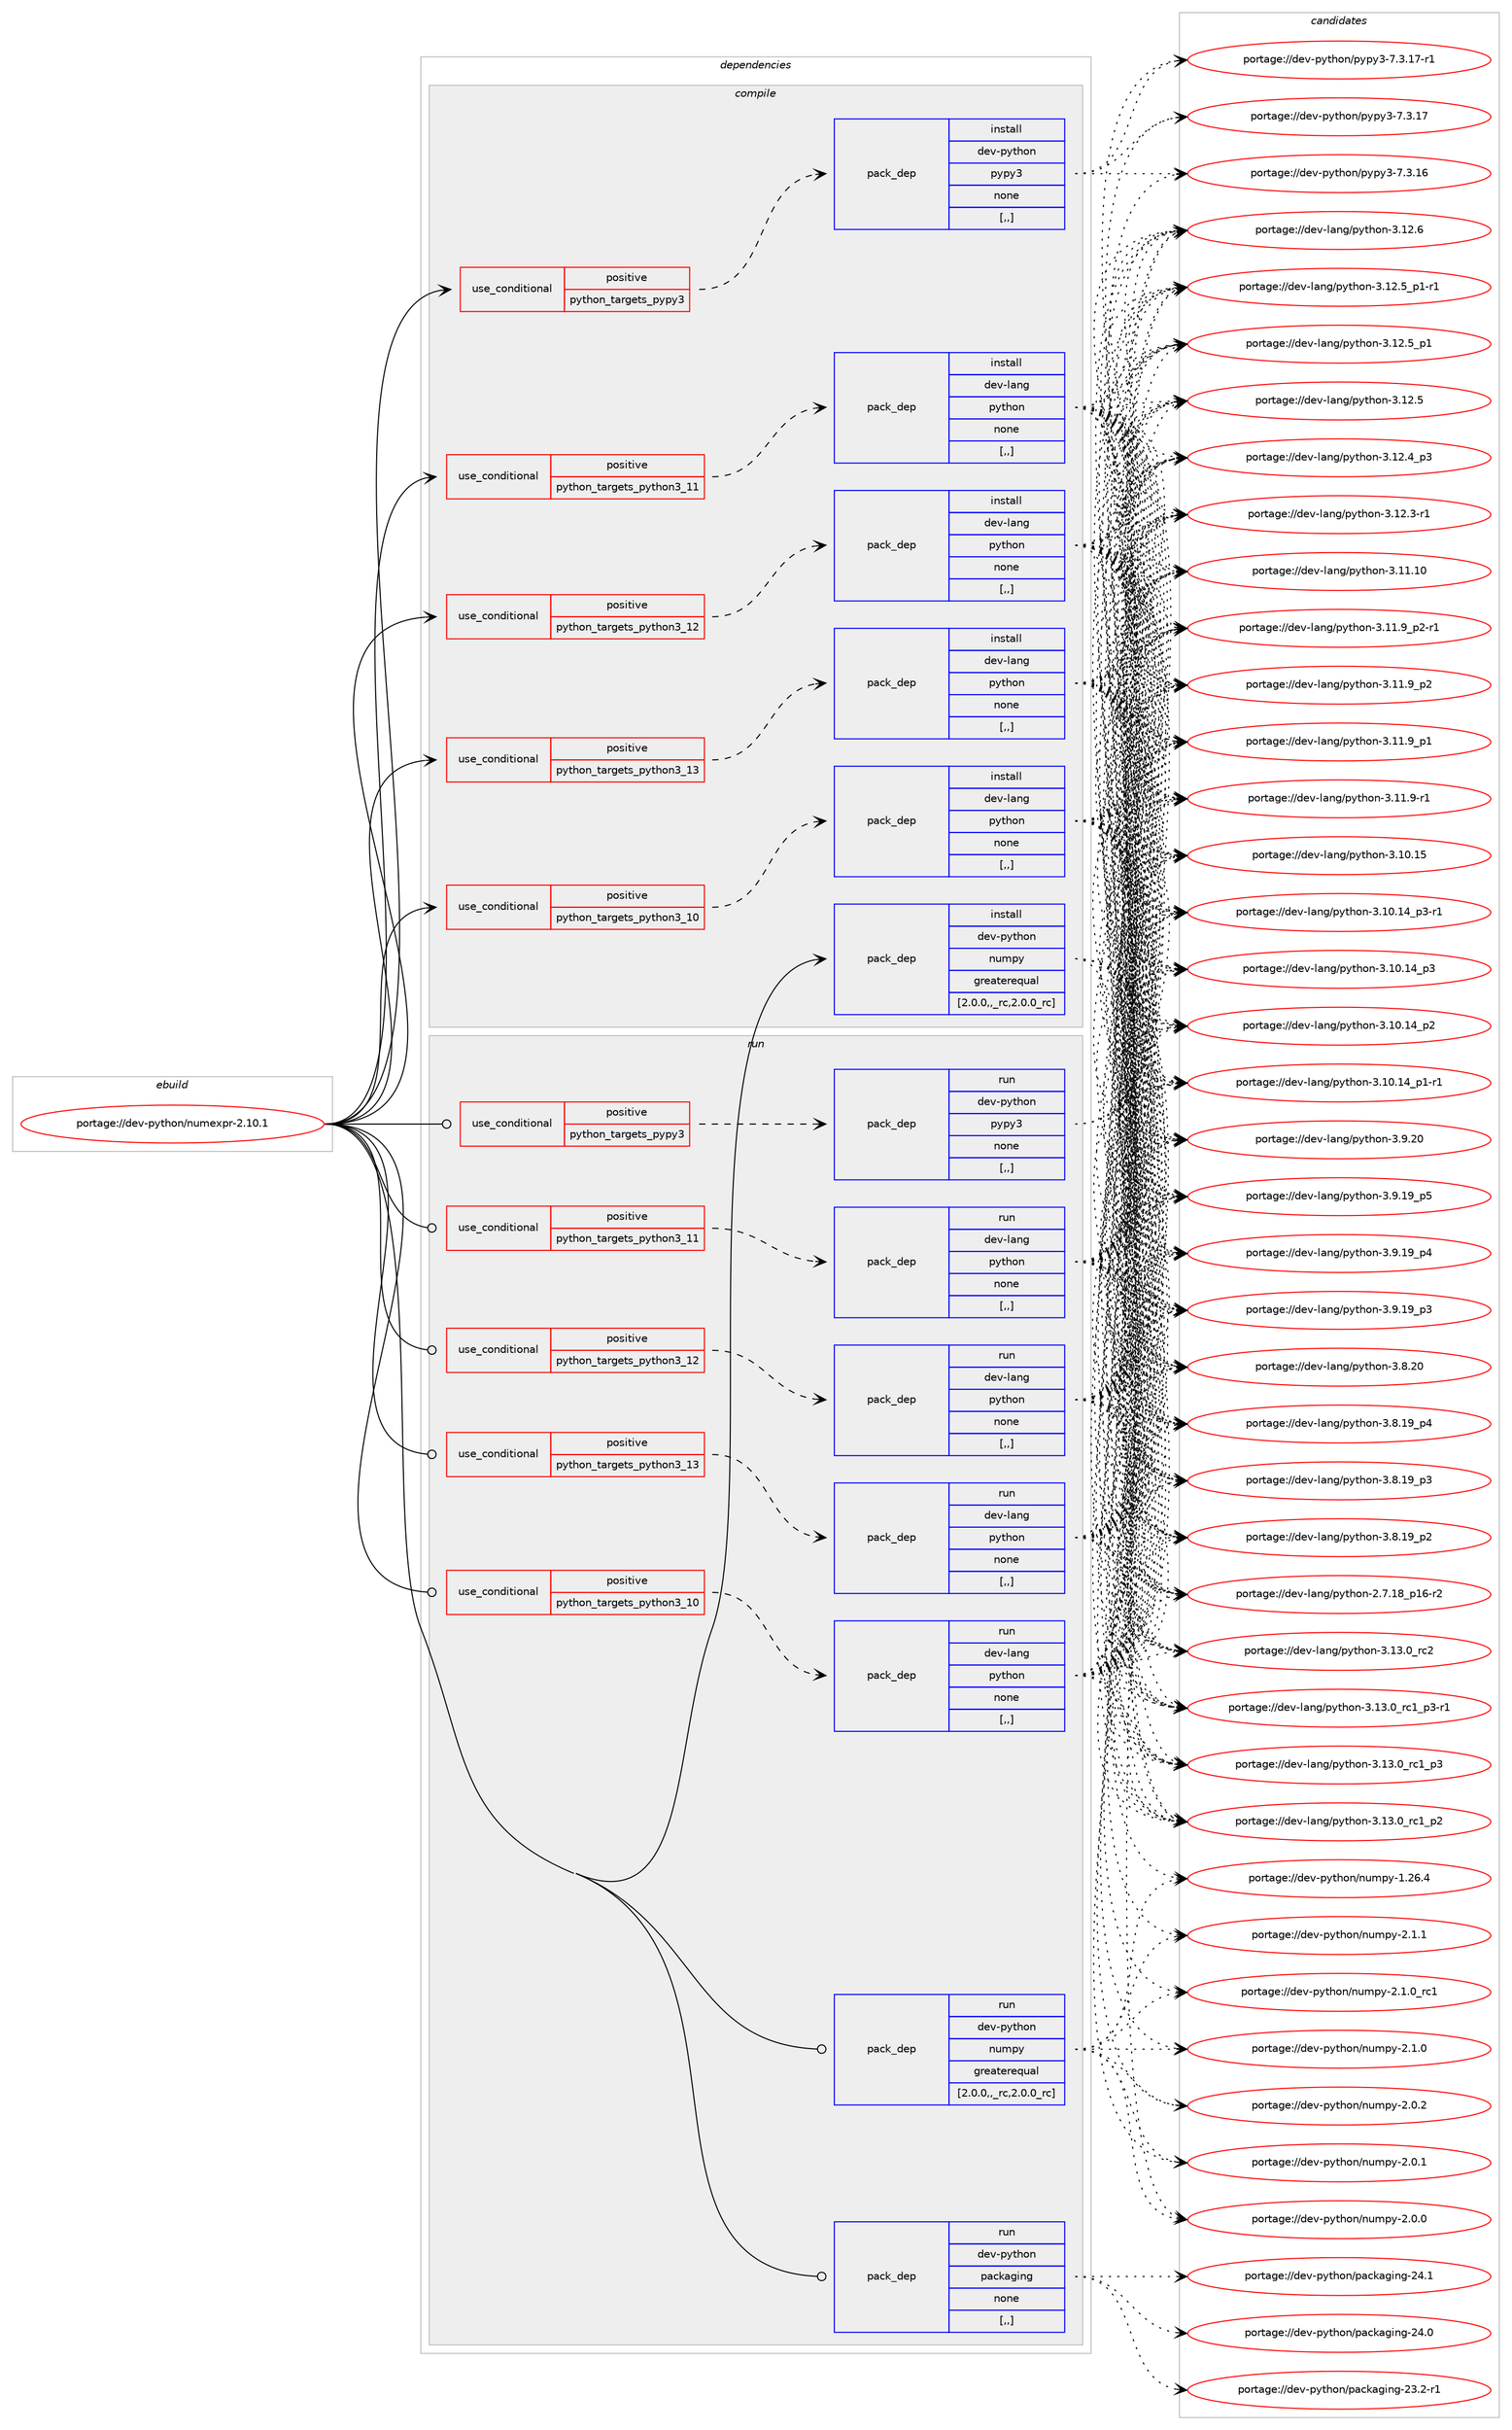 digraph prolog {

# *************
# Graph options
# *************

newrank=true;
concentrate=true;
compound=true;
graph [rankdir=LR,fontname=Helvetica,fontsize=10,ranksep=1.5];#, ranksep=2.5, nodesep=0.2];
edge  [arrowhead=vee];
node  [fontname=Helvetica,fontsize=10];

# **********
# The ebuild
# **********

subgraph cluster_leftcol {
color=gray;
label=<<i>ebuild</i>>;
id [label="portage://dev-python/numexpr-2.10.1", color=red, width=4, href="../dev-python/numexpr-2.10.1.svg"];
}

# ****************
# The dependencies
# ****************

subgraph cluster_midcol {
color=gray;
label=<<i>dependencies</i>>;
subgraph cluster_compile {
fillcolor="#eeeeee";
style=filled;
label=<<i>compile</i>>;
subgraph cond165710 {
dependency647216 [label=<<TABLE BORDER="0" CELLBORDER="1" CELLSPACING="0" CELLPADDING="4"><TR><TD ROWSPAN="3" CELLPADDING="10">use_conditional</TD></TR><TR><TD>positive</TD></TR><TR><TD>python_targets_pypy3</TD></TR></TABLE>>, shape=none, color=red];
subgraph pack476687 {
dependency647217 [label=<<TABLE BORDER="0" CELLBORDER="1" CELLSPACING="0" CELLPADDING="4" WIDTH="220"><TR><TD ROWSPAN="6" CELLPADDING="30">pack_dep</TD></TR><TR><TD WIDTH="110">install</TD></TR><TR><TD>dev-python</TD></TR><TR><TD>pypy3</TD></TR><TR><TD>none</TD></TR><TR><TD>[,,]</TD></TR></TABLE>>, shape=none, color=blue];
}
dependency647216:e -> dependency647217:w [weight=20,style="dashed",arrowhead="vee"];
}
id:e -> dependency647216:w [weight=20,style="solid",arrowhead="vee"];
subgraph cond165711 {
dependency647218 [label=<<TABLE BORDER="0" CELLBORDER="1" CELLSPACING="0" CELLPADDING="4"><TR><TD ROWSPAN="3" CELLPADDING="10">use_conditional</TD></TR><TR><TD>positive</TD></TR><TR><TD>python_targets_python3_10</TD></TR></TABLE>>, shape=none, color=red];
subgraph pack476688 {
dependency647219 [label=<<TABLE BORDER="0" CELLBORDER="1" CELLSPACING="0" CELLPADDING="4" WIDTH="220"><TR><TD ROWSPAN="6" CELLPADDING="30">pack_dep</TD></TR><TR><TD WIDTH="110">install</TD></TR><TR><TD>dev-lang</TD></TR><TR><TD>python</TD></TR><TR><TD>none</TD></TR><TR><TD>[,,]</TD></TR></TABLE>>, shape=none, color=blue];
}
dependency647218:e -> dependency647219:w [weight=20,style="dashed",arrowhead="vee"];
}
id:e -> dependency647218:w [weight=20,style="solid",arrowhead="vee"];
subgraph cond165712 {
dependency647220 [label=<<TABLE BORDER="0" CELLBORDER="1" CELLSPACING="0" CELLPADDING="4"><TR><TD ROWSPAN="3" CELLPADDING="10">use_conditional</TD></TR><TR><TD>positive</TD></TR><TR><TD>python_targets_python3_11</TD></TR></TABLE>>, shape=none, color=red];
subgraph pack476689 {
dependency647221 [label=<<TABLE BORDER="0" CELLBORDER="1" CELLSPACING="0" CELLPADDING="4" WIDTH="220"><TR><TD ROWSPAN="6" CELLPADDING="30">pack_dep</TD></TR><TR><TD WIDTH="110">install</TD></TR><TR><TD>dev-lang</TD></TR><TR><TD>python</TD></TR><TR><TD>none</TD></TR><TR><TD>[,,]</TD></TR></TABLE>>, shape=none, color=blue];
}
dependency647220:e -> dependency647221:w [weight=20,style="dashed",arrowhead="vee"];
}
id:e -> dependency647220:w [weight=20,style="solid",arrowhead="vee"];
subgraph cond165713 {
dependency647222 [label=<<TABLE BORDER="0" CELLBORDER="1" CELLSPACING="0" CELLPADDING="4"><TR><TD ROWSPAN="3" CELLPADDING="10">use_conditional</TD></TR><TR><TD>positive</TD></TR><TR><TD>python_targets_python3_12</TD></TR></TABLE>>, shape=none, color=red];
subgraph pack476690 {
dependency647223 [label=<<TABLE BORDER="0" CELLBORDER="1" CELLSPACING="0" CELLPADDING="4" WIDTH="220"><TR><TD ROWSPAN="6" CELLPADDING="30">pack_dep</TD></TR><TR><TD WIDTH="110">install</TD></TR><TR><TD>dev-lang</TD></TR><TR><TD>python</TD></TR><TR><TD>none</TD></TR><TR><TD>[,,]</TD></TR></TABLE>>, shape=none, color=blue];
}
dependency647222:e -> dependency647223:w [weight=20,style="dashed",arrowhead="vee"];
}
id:e -> dependency647222:w [weight=20,style="solid",arrowhead="vee"];
subgraph cond165714 {
dependency647224 [label=<<TABLE BORDER="0" CELLBORDER="1" CELLSPACING="0" CELLPADDING="4"><TR><TD ROWSPAN="3" CELLPADDING="10">use_conditional</TD></TR><TR><TD>positive</TD></TR><TR><TD>python_targets_python3_13</TD></TR></TABLE>>, shape=none, color=red];
subgraph pack476691 {
dependency647225 [label=<<TABLE BORDER="0" CELLBORDER="1" CELLSPACING="0" CELLPADDING="4" WIDTH="220"><TR><TD ROWSPAN="6" CELLPADDING="30">pack_dep</TD></TR><TR><TD WIDTH="110">install</TD></TR><TR><TD>dev-lang</TD></TR><TR><TD>python</TD></TR><TR><TD>none</TD></TR><TR><TD>[,,]</TD></TR></TABLE>>, shape=none, color=blue];
}
dependency647224:e -> dependency647225:w [weight=20,style="dashed",arrowhead="vee"];
}
id:e -> dependency647224:w [weight=20,style="solid",arrowhead="vee"];
subgraph pack476692 {
dependency647226 [label=<<TABLE BORDER="0" CELLBORDER="1" CELLSPACING="0" CELLPADDING="4" WIDTH="220"><TR><TD ROWSPAN="6" CELLPADDING="30">pack_dep</TD></TR><TR><TD WIDTH="110">install</TD></TR><TR><TD>dev-python</TD></TR><TR><TD>numpy</TD></TR><TR><TD>greaterequal</TD></TR><TR><TD>[2.0.0,,_rc,2.0.0_rc]</TD></TR></TABLE>>, shape=none, color=blue];
}
id:e -> dependency647226:w [weight=20,style="solid",arrowhead="vee"];
}
subgraph cluster_compileandrun {
fillcolor="#eeeeee";
style=filled;
label=<<i>compile and run</i>>;
}
subgraph cluster_run {
fillcolor="#eeeeee";
style=filled;
label=<<i>run</i>>;
subgraph cond165715 {
dependency647227 [label=<<TABLE BORDER="0" CELLBORDER="1" CELLSPACING="0" CELLPADDING="4"><TR><TD ROWSPAN="3" CELLPADDING="10">use_conditional</TD></TR><TR><TD>positive</TD></TR><TR><TD>python_targets_pypy3</TD></TR></TABLE>>, shape=none, color=red];
subgraph pack476693 {
dependency647228 [label=<<TABLE BORDER="0" CELLBORDER="1" CELLSPACING="0" CELLPADDING="4" WIDTH="220"><TR><TD ROWSPAN="6" CELLPADDING="30">pack_dep</TD></TR><TR><TD WIDTH="110">run</TD></TR><TR><TD>dev-python</TD></TR><TR><TD>pypy3</TD></TR><TR><TD>none</TD></TR><TR><TD>[,,]</TD></TR></TABLE>>, shape=none, color=blue];
}
dependency647227:e -> dependency647228:w [weight=20,style="dashed",arrowhead="vee"];
}
id:e -> dependency647227:w [weight=20,style="solid",arrowhead="odot"];
subgraph cond165716 {
dependency647229 [label=<<TABLE BORDER="0" CELLBORDER="1" CELLSPACING="0" CELLPADDING="4"><TR><TD ROWSPAN="3" CELLPADDING="10">use_conditional</TD></TR><TR><TD>positive</TD></TR><TR><TD>python_targets_python3_10</TD></TR></TABLE>>, shape=none, color=red];
subgraph pack476694 {
dependency647230 [label=<<TABLE BORDER="0" CELLBORDER="1" CELLSPACING="0" CELLPADDING="4" WIDTH="220"><TR><TD ROWSPAN="6" CELLPADDING="30">pack_dep</TD></TR><TR><TD WIDTH="110">run</TD></TR><TR><TD>dev-lang</TD></TR><TR><TD>python</TD></TR><TR><TD>none</TD></TR><TR><TD>[,,]</TD></TR></TABLE>>, shape=none, color=blue];
}
dependency647229:e -> dependency647230:w [weight=20,style="dashed",arrowhead="vee"];
}
id:e -> dependency647229:w [weight=20,style="solid",arrowhead="odot"];
subgraph cond165717 {
dependency647231 [label=<<TABLE BORDER="0" CELLBORDER="1" CELLSPACING="0" CELLPADDING="4"><TR><TD ROWSPAN="3" CELLPADDING="10">use_conditional</TD></TR><TR><TD>positive</TD></TR><TR><TD>python_targets_python3_11</TD></TR></TABLE>>, shape=none, color=red];
subgraph pack476695 {
dependency647232 [label=<<TABLE BORDER="0" CELLBORDER="1" CELLSPACING="0" CELLPADDING="4" WIDTH="220"><TR><TD ROWSPAN="6" CELLPADDING="30">pack_dep</TD></TR><TR><TD WIDTH="110">run</TD></TR><TR><TD>dev-lang</TD></TR><TR><TD>python</TD></TR><TR><TD>none</TD></TR><TR><TD>[,,]</TD></TR></TABLE>>, shape=none, color=blue];
}
dependency647231:e -> dependency647232:w [weight=20,style="dashed",arrowhead="vee"];
}
id:e -> dependency647231:w [weight=20,style="solid",arrowhead="odot"];
subgraph cond165718 {
dependency647233 [label=<<TABLE BORDER="0" CELLBORDER="1" CELLSPACING="0" CELLPADDING="4"><TR><TD ROWSPAN="3" CELLPADDING="10">use_conditional</TD></TR><TR><TD>positive</TD></TR><TR><TD>python_targets_python3_12</TD></TR></TABLE>>, shape=none, color=red];
subgraph pack476696 {
dependency647234 [label=<<TABLE BORDER="0" CELLBORDER="1" CELLSPACING="0" CELLPADDING="4" WIDTH="220"><TR><TD ROWSPAN="6" CELLPADDING="30">pack_dep</TD></TR><TR><TD WIDTH="110">run</TD></TR><TR><TD>dev-lang</TD></TR><TR><TD>python</TD></TR><TR><TD>none</TD></TR><TR><TD>[,,]</TD></TR></TABLE>>, shape=none, color=blue];
}
dependency647233:e -> dependency647234:w [weight=20,style="dashed",arrowhead="vee"];
}
id:e -> dependency647233:w [weight=20,style="solid",arrowhead="odot"];
subgraph cond165719 {
dependency647235 [label=<<TABLE BORDER="0" CELLBORDER="1" CELLSPACING="0" CELLPADDING="4"><TR><TD ROWSPAN="3" CELLPADDING="10">use_conditional</TD></TR><TR><TD>positive</TD></TR><TR><TD>python_targets_python3_13</TD></TR></TABLE>>, shape=none, color=red];
subgraph pack476697 {
dependency647236 [label=<<TABLE BORDER="0" CELLBORDER="1" CELLSPACING="0" CELLPADDING="4" WIDTH="220"><TR><TD ROWSPAN="6" CELLPADDING="30">pack_dep</TD></TR><TR><TD WIDTH="110">run</TD></TR><TR><TD>dev-lang</TD></TR><TR><TD>python</TD></TR><TR><TD>none</TD></TR><TR><TD>[,,]</TD></TR></TABLE>>, shape=none, color=blue];
}
dependency647235:e -> dependency647236:w [weight=20,style="dashed",arrowhead="vee"];
}
id:e -> dependency647235:w [weight=20,style="solid",arrowhead="odot"];
subgraph pack476698 {
dependency647237 [label=<<TABLE BORDER="0" CELLBORDER="1" CELLSPACING="0" CELLPADDING="4" WIDTH="220"><TR><TD ROWSPAN="6" CELLPADDING="30">pack_dep</TD></TR><TR><TD WIDTH="110">run</TD></TR><TR><TD>dev-python</TD></TR><TR><TD>numpy</TD></TR><TR><TD>greaterequal</TD></TR><TR><TD>[2.0.0,,_rc,2.0.0_rc]</TD></TR></TABLE>>, shape=none, color=blue];
}
id:e -> dependency647237:w [weight=20,style="solid",arrowhead="odot"];
subgraph pack476699 {
dependency647238 [label=<<TABLE BORDER="0" CELLBORDER="1" CELLSPACING="0" CELLPADDING="4" WIDTH="220"><TR><TD ROWSPAN="6" CELLPADDING="30">pack_dep</TD></TR><TR><TD WIDTH="110">run</TD></TR><TR><TD>dev-python</TD></TR><TR><TD>packaging</TD></TR><TR><TD>none</TD></TR><TR><TD>[,,]</TD></TR></TABLE>>, shape=none, color=blue];
}
id:e -> dependency647238:w [weight=20,style="solid",arrowhead="odot"];
}
}

# **************
# The candidates
# **************

subgraph cluster_choices {
rank=same;
color=gray;
label=<<i>candidates</i>>;

subgraph choice476687 {
color=black;
nodesep=1;
choice100101118451121211161041111104711212111212151455546514649554511449 [label="portage://dev-python/pypy3-7.3.17-r1", color=red, width=4,href="../dev-python/pypy3-7.3.17-r1.svg"];
choice10010111845112121116104111110471121211121215145554651464955 [label="portage://dev-python/pypy3-7.3.17", color=red, width=4,href="../dev-python/pypy3-7.3.17.svg"];
choice10010111845112121116104111110471121211121215145554651464954 [label="portage://dev-python/pypy3-7.3.16", color=red, width=4,href="../dev-python/pypy3-7.3.16.svg"];
dependency647217:e -> choice100101118451121211161041111104711212111212151455546514649554511449:w [style=dotted,weight="100"];
dependency647217:e -> choice10010111845112121116104111110471121211121215145554651464955:w [style=dotted,weight="100"];
dependency647217:e -> choice10010111845112121116104111110471121211121215145554651464954:w [style=dotted,weight="100"];
}
subgraph choice476688 {
color=black;
nodesep=1;
choice10010111845108971101034711212111610411111045514649514648951149950 [label="portage://dev-lang/python-3.13.0_rc2", color=red, width=4,href="../dev-lang/python-3.13.0_rc2.svg"];
choice1001011184510897110103471121211161041111104551464951464895114994995112514511449 [label="portage://dev-lang/python-3.13.0_rc1_p3-r1", color=red, width=4,href="../dev-lang/python-3.13.0_rc1_p3-r1.svg"];
choice100101118451089711010347112121116104111110455146495146489511499499511251 [label="portage://dev-lang/python-3.13.0_rc1_p3", color=red, width=4,href="../dev-lang/python-3.13.0_rc1_p3.svg"];
choice100101118451089711010347112121116104111110455146495146489511499499511250 [label="portage://dev-lang/python-3.13.0_rc1_p2", color=red, width=4,href="../dev-lang/python-3.13.0_rc1_p2.svg"];
choice10010111845108971101034711212111610411111045514649504654 [label="portage://dev-lang/python-3.12.6", color=red, width=4,href="../dev-lang/python-3.12.6.svg"];
choice1001011184510897110103471121211161041111104551464950465395112494511449 [label="portage://dev-lang/python-3.12.5_p1-r1", color=red, width=4,href="../dev-lang/python-3.12.5_p1-r1.svg"];
choice100101118451089711010347112121116104111110455146495046539511249 [label="portage://dev-lang/python-3.12.5_p1", color=red, width=4,href="../dev-lang/python-3.12.5_p1.svg"];
choice10010111845108971101034711212111610411111045514649504653 [label="portage://dev-lang/python-3.12.5", color=red, width=4,href="../dev-lang/python-3.12.5.svg"];
choice100101118451089711010347112121116104111110455146495046529511251 [label="portage://dev-lang/python-3.12.4_p3", color=red, width=4,href="../dev-lang/python-3.12.4_p3.svg"];
choice100101118451089711010347112121116104111110455146495046514511449 [label="portage://dev-lang/python-3.12.3-r1", color=red, width=4,href="../dev-lang/python-3.12.3-r1.svg"];
choice1001011184510897110103471121211161041111104551464949464948 [label="portage://dev-lang/python-3.11.10", color=red, width=4,href="../dev-lang/python-3.11.10.svg"];
choice1001011184510897110103471121211161041111104551464949465795112504511449 [label="portage://dev-lang/python-3.11.9_p2-r1", color=red, width=4,href="../dev-lang/python-3.11.9_p2-r1.svg"];
choice100101118451089711010347112121116104111110455146494946579511250 [label="portage://dev-lang/python-3.11.9_p2", color=red, width=4,href="../dev-lang/python-3.11.9_p2.svg"];
choice100101118451089711010347112121116104111110455146494946579511249 [label="portage://dev-lang/python-3.11.9_p1", color=red, width=4,href="../dev-lang/python-3.11.9_p1.svg"];
choice100101118451089711010347112121116104111110455146494946574511449 [label="portage://dev-lang/python-3.11.9-r1", color=red, width=4,href="../dev-lang/python-3.11.9-r1.svg"];
choice1001011184510897110103471121211161041111104551464948464953 [label="portage://dev-lang/python-3.10.15", color=red, width=4,href="../dev-lang/python-3.10.15.svg"];
choice100101118451089711010347112121116104111110455146494846495295112514511449 [label="portage://dev-lang/python-3.10.14_p3-r1", color=red, width=4,href="../dev-lang/python-3.10.14_p3-r1.svg"];
choice10010111845108971101034711212111610411111045514649484649529511251 [label="portage://dev-lang/python-3.10.14_p3", color=red, width=4,href="../dev-lang/python-3.10.14_p3.svg"];
choice10010111845108971101034711212111610411111045514649484649529511250 [label="portage://dev-lang/python-3.10.14_p2", color=red, width=4,href="../dev-lang/python-3.10.14_p2.svg"];
choice100101118451089711010347112121116104111110455146494846495295112494511449 [label="portage://dev-lang/python-3.10.14_p1-r1", color=red, width=4,href="../dev-lang/python-3.10.14_p1-r1.svg"];
choice10010111845108971101034711212111610411111045514657465048 [label="portage://dev-lang/python-3.9.20", color=red, width=4,href="../dev-lang/python-3.9.20.svg"];
choice100101118451089711010347112121116104111110455146574649579511253 [label="portage://dev-lang/python-3.9.19_p5", color=red, width=4,href="../dev-lang/python-3.9.19_p5.svg"];
choice100101118451089711010347112121116104111110455146574649579511252 [label="portage://dev-lang/python-3.9.19_p4", color=red, width=4,href="../dev-lang/python-3.9.19_p4.svg"];
choice100101118451089711010347112121116104111110455146574649579511251 [label="portage://dev-lang/python-3.9.19_p3", color=red, width=4,href="../dev-lang/python-3.9.19_p3.svg"];
choice10010111845108971101034711212111610411111045514656465048 [label="portage://dev-lang/python-3.8.20", color=red, width=4,href="../dev-lang/python-3.8.20.svg"];
choice100101118451089711010347112121116104111110455146564649579511252 [label="portage://dev-lang/python-3.8.19_p4", color=red, width=4,href="../dev-lang/python-3.8.19_p4.svg"];
choice100101118451089711010347112121116104111110455146564649579511251 [label="portage://dev-lang/python-3.8.19_p3", color=red, width=4,href="../dev-lang/python-3.8.19_p3.svg"];
choice100101118451089711010347112121116104111110455146564649579511250 [label="portage://dev-lang/python-3.8.19_p2", color=red, width=4,href="../dev-lang/python-3.8.19_p2.svg"];
choice100101118451089711010347112121116104111110455046554649569511249544511450 [label="portage://dev-lang/python-2.7.18_p16-r2", color=red, width=4,href="../dev-lang/python-2.7.18_p16-r2.svg"];
dependency647219:e -> choice10010111845108971101034711212111610411111045514649514648951149950:w [style=dotted,weight="100"];
dependency647219:e -> choice1001011184510897110103471121211161041111104551464951464895114994995112514511449:w [style=dotted,weight="100"];
dependency647219:e -> choice100101118451089711010347112121116104111110455146495146489511499499511251:w [style=dotted,weight="100"];
dependency647219:e -> choice100101118451089711010347112121116104111110455146495146489511499499511250:w [style=dotted,weight="100"];
dependency647219:e -> choice10010111845108971101034711212111610411111045514649504654:w [style=dotted,weight="100"];
dependency647219:e -> choice1001011184510897110103471121211161041111104551464950465395112494511449:w [style=dotted,weight="100"];
dependency647219:e -> choice100101118451089711010347112121116104111110455146495046539511249:w [style=dotted,weight="100"];
dependency647219:e -> choice10010111845108971101034711212111610411111045514649504653:w [style=dotted,weight="100"];
dependency647219:e -> choice100101118451089711010347112121116104111110455146495046529511251:w [style=dotted,weight="100"];
dependency647219:e -> choice100101118451089711010347112121116104111110455146495046514511449:w [style=dotted,weight="100"];
dependency647219:e -> choice1001011184510897110103471121211161041111104551464949464948:w [style=dotted,weight="100"];
dependency647219:e -> choice1001011184510897110103471121211161041111104551464949465795112504511449:w [style=dotted,weight="100"];
dependency647219:e -> choice100101118451089711010347112121116104111110455146494946579511250:w [style=dotted,weight="100"];
dependency647219:e -> choice100101118451089711010347112121116104111110455146494946579511249:w [style=dotted,weight="100"];
dependency647219:e -> choice100101118451089711010347112121116104111110455146494946574511449:w [style=dotted,weight="100"];
dependency647219:e -> choice1001011184510897110103471121211161041111104551464948464953:w [style=dotted,weight="100"];
dependency647219:e -> choice100101118451089711010347112121116104111110455146494846495295112514511449:w [style=dotted,weight="100"];
dependency647219:e -> choice10010111845108971101034711212111610411111045514649484649529511251:w [style=dotted,weight="100"];
dependency647219:e -> choice10010111845108971101034711212111610411111045514649484649529511250:w [style=dotted,weight="100"];
dependency647219:e -> choice100101118451089711010347112121116104111110455146494846495295112494511449:w [style=dotted,weight="100"];
dependency647219:e -> choice10010111845108971101034711212111610411111045514657465048:w [style=dotted,weight="100"];
dependency647219:e -> choice100101118451089711010347112121116104111110455146574649579511253:w [style=dotted,weight="100"];
dependency647219:e -> choice100101118451089711010347112121116104111110455146574649579511252:w [style=dotted,weight="100"];
dependency647219:e -> choice100101118451089711010347112121116104111110455146574649579511251:w [style=dotted,weight="100"];
dependency647219:e -> choice10010111845108971101034711212111610411111045514656465048:w [style=dotted,weight="100"];
dependency647219:e -> choice100101118451089711010347112121116104111110455146564649579511252:w [style=dotted,weight="100"];
dependency647219:e -> choice100101118451089711010347112121116104111110455146564649579511251:w [style=dotted,weight="100"];
dependency647219:e -> choice100101118451089711010347112121116104111110455146564649579511250:w [style=dotted,weight="100"];
dependency647219:e -> choice100101118451089711010347112121116104111110455046554649569511249544511450:w [style=dotted,weight="100"];
}
subgraph choice476689 {
color=black;
nodesep=1;
choice10010111845108971101034711212111610411111045514649514648951149950 [label="portage://dev-lang/python-3.13.0_rc2", color=red, width=4,href="../dev-lang/python-3.13.0_rc2.svg"];
choice1001011184510897110103471121211161041111104551464951464895114994995112514511449 [label="portage://dev-lang/python-3.13.0_rc1_p3-r1", color=red, width=4,href="../dev-lang/python-3.13.0_rc1_p3-r1.svg"];
choice100101118451089711010347112121116104111110455146495146489511499499511251 [label="portage://dev-lang/python-3.13.0_rc1_p3", color=red, width=4,href="../dev-lang/python-3.13.0_rc1_p3.svg"];
choice100101118451089711010347112121116104111110455146495146489511499499511250 [label="portage://dev-lang/python-3.13.0_rc1_p2", color=red, width=4,href="../dev-lang/python-3.13.0_rc1_p2.svg"];
choice10010111845108971101034711212111610411111045514649504654 [label="portage://dev-lang/python-3.12.6", color=red, width=4,href="../dev-lang/python-3.12.6.svg"];
choice1001011184510897110103471121211161041111104551464950465395112494511449 [label="portage://dev-lang/python-3.12.5_p1-r1", color=red, width=4,href="../dev-lang/python-3.12.5_p1-r1.svg"];
choice100101118451089711010347112121116104111110455146495046539511249 [label="portage://dev-lang/python-3.12.5_p1", color=red, width=4,href="../dev-lang/python-3.12.5_p1.svg"];
choice10010111845108971101034711212111610411111045514649504653 [label="portage://dev-lang/python-3.12.5", color=red, width=4,href="../dev-lang/python-3.12.5.svg"];
choice100101118451089711010347112121116104111110455146495046529511251 [label="portage://dev-lang/python-3.12.4_p3", color=red, width=4,href="../dev-lang/python-3.12.4_p3.svg"];
choice100101118451089711010347112121116104111110455146495046514511449 [label="portage://dev-lang/python-3.12.3-r1", color=red, width=4,href="../dev-lang/python-3.12.3-r1.svg"];
choice1001011184510897110103471121211161041111104551464949464948 [label="portage://dev-lang/python-3.11.10", color=red, width=4,href="../dev-lang/python-3.11.10.svg"];
choice1001011184510897110103471121211161041111104551464949465795112504511449 [label="portage://dev-lang/python-3.11.9_p2-r1", color=red, width=4,href="../dev-lang/python-3.11.9_p2-r1.svg"];
choice100101118451089711010347112121116104111110455146494946579511250 [label="portage://dev-lang/python-3.11.9_p2", color=red, width=4,href="../dev-lang/python-3.11.9_p2.svg"];
choice100101118451089711010347112121116104111110455146494946579511249 [label="portage://dev-lang/python-3.11.9_p1", color=red, width=4,href="../dev-lang/python-3.11.9_p1.svg"];
choice100101118451089711010347112121116104111110455146494946574511449 [label="portage://dev-lang/python-3.11.9-r1", color=red, width=4,href="../dev-lang/python-3.11.9-r1.svg"];
choice1001011184510897110103471121211161041111104551464948464953 [label="portage://dev-lang/python-3.10.15", color=red, width=4,href="../dev-lang/python-3.10.15.svg"];
choice100101118451089711010347112121116104111110455146494846495295112514511449 [label="portage://dev-lang/python-3.10.14_p3-r1", color=red, width=4,href="../dev-lang/python-3.10.14_p3-r1.svg"];
choice10010111845108971101034711212111610411111045514649484649529511251 [label="portage://dev-lang/python-3.10.14_p3", color=red, width=4,href="../dev-lang/python-3.10.14_p3.svg"];
choice10010111845108971101034711212111610411111045514649484649529511250 [label="portage://dev-lang/python-3.10.14_p2", color=red, width=4,href="../dev-lang/python-3.10.14_p2.svg"];
choice100101118451089711010347112121116104111110455146494846495295112494511449 [label="portage://dev-lang/python-3.10.14_p1-r1", color=red, width=4,href="../dev-lang/python-3.10.14_p1-r1.svg"];
choice10010111845108971101034711212111610411111045514657465048 [label="portage://dev-lang/python-3.9.20", color=red, width=4,href="../dev-lang/python-3.9.20.svg"];
choice100101118451089711010347112121116104111110455146574649579511253 [label="portage://dev-lang/python-3.9.19_p5", color=red, width=4,href="../dev-lang/python-3.9.19_p5.svg"];
choice100101118451089711010347112121116104111110455146574649579511252 [label="portage://dev-lang/python-3.9.19_p4", color=red, width=4,href="../dev-lang/python-3.9.19_p4.svg"];
choice100101118451089711010347112121116104111110455146574649579511251 [label="portage://dev-lang/python-3.9.19_p3", color=red, width=4,href="../dev-lang/python-3.9.19_p3.svg"];
choice10010111845108971101034711212111610411111045514656465048 [label="portage://dev-lang/python-3.8.20", color=red, width=4,href="../dev-lang/python-3.8.20.svg"];
choice100101118451089711010347112121116104111110455146564649579511252 [label="portage://dev-lang/python-3.8.19_p4", color=red, width=4,href="../dev-lang/python-3.8.19_p4.svg"];
choice100101118451089711010347112121116104111110455146564649579511251 [label="portage://dev-lang/python-3.8.19_p3", color=red, width=4,href="../dev-lang/python-3.8.19_p3.svg"];
choice100101118451089711010347112121116104111110455146564649579511250 [label="portage://dev-lang/python-3.8.19_p2", color=red, width=4,href="../dev-lang/python-3.8.19_p2.svg"];
choice100101118451089711010347112121116104111110455046554649569511249544511450 [label="portage://dev-lang/python-2.7.18_p16-r2", color=red, width=4,href="../dev-lang/python-2.7.18_p16-r2.svg"];
dependency647221:e -> choice10010111845108971101034711212111610411111045514649514648951149950:w [style=dotted,weight="100"];
dependency647221:e -> choice1001011184510897110103471121211161041111104551464951464895114994995112514511449:w [style=dotted,weight="100"];
dependency647221:e -> choice100101118451089711010347112121116104111110455146495146489511499499511251:w [style=dotted,weight="100"];
dependency647221:e -> choice100101118451089711010347112121116104111110455146495146489511499499511250:w [style=dotted,weight="100"];
dependency647221:e -> choice10010111845108971101034711212111610411111045514649504654:w [style=dotted,weight="100"];
dependency647221:e -> choice1001011184510897110103471121211161041111104551464950465395112494511449:w [style=dotted,weight="100"];
dependency647221:e -> choice100101118451089711010347112121116104111110455146495046539511249:w [style=dotted,weight="100"];
dependency647221:e -> choice10010111845108971101034711212111610411111045514649504653:w [style=dotted,weight="100"];
dependency647221:e -> choice100101118451089711010347112121116104111110455146495046529511251:w [style=dotted,weight="100"];
dependency647221:e -> choice100101118451089711010347112121116104111110455146495046514511449:w [style=dotted,weight="100"];
dependency647221:e -> choice1001011184510897110103471121211161041111104551464949464948:w [style=dotted,weight="100"];
dependency647221:e -> choice1001011184510897110103471121211161041111104551464949465795112504511449:w [style=dotted,weight="100"];
dependency647221:e -> choice100101118451089711010347112121116104111110455146494946579511250:w [style=dotted,weight="100"];
dependency647221:e -> choice100101118451089711010347112121116104111110455146494946579511249:w [style=dotted,weight="100"];
dependency647221:e -> choice100101118451089711010347112121116104111110455146494946574511449:w [style=dotted,weight="100"];
dependency647221:e -> choice1001011184510897110103471121211161041111104551464948464953:w [style=dotted,weight="100"];
dependency647221:e -> choice100101118451089711010347112121116104111110455146494846495295112514511449:w [style=dotted,weight="100"];
dependency647221:e -> choice10010111845108971101034711212111610411111045514649484649529511251:w [style=dotted,weight="100"];
dependency647221:e -> choice10010111845108971101034711212111610411111045514649484649529511250:w [style=dotted,weight="100"];
dependency647221:e -> choice100101118451089711010347112121116104111110455146494846495295112494511449:w [style=dotted,weight="100"];
dependency647221:e -> choice10010111845108971101034711212111610411111045514657465048:w [style=dotted,weight="100"];
dependency647221:e -> choice100101118451089711010347112121116104111110455146574649579511253:w [style=dotted,weight="100"];
dependency647221:e -> choice100101118451089711010347112121116104111110455146574649579511252:w [style=dotted,weight="100"];
dependency647221:e -> choice100101118451089711010347112121116104111110455146574649579511251:w [style=dotted,weight="100"];
dependency647221:e -> choice10010111845108971101034711212111610411111045514656465048:w [style=dotted,weight="100"];
dependency647221:e -> choice100101118451089711010347112121116104111110455146564649579511252:w [style=dotted,weight="100"];
dependency647221:e -> choice100101118451089711010347112121116104111110455146564649579511251:w [style=dotted,weight="100"];
dependency647221:e -> choice100101118451089711010347112121116104111110455146564649579511250:w [style=dotted,weight="100"];
dependency647221:e -> choice100101118451089711010347112121116104111110455046554649569511249544511450:w [style=dotted,weight="100"];
}
subgraph choice476690 {
color=black;
nodesep=1;
choice10010111845108971101034711212111610411111045514649514648951149950 [label="portage://dev-lang/python-3.13.0_rc2", color=red, width=4,href="../dev-lang/python-3.13.0_rc2.svg"];
choice1001011184510897110103471121211161041111104551464951464895114994995112514511449 [label="portage://dev-lang/python-3.13.0_rc1_p3-r1", color=red, width=4,href="../dev-lang/python-3.13.0_rc1_p3-r1.svg"];
choice100101118451089711010347112121116104111110455146495146489511499499511251 [label="portage://dev-lang/python-3.13.0_rc1_p3", color=red, width=4,href="../dev-lang/python-3.13.0_rc1_p3.svg"];
choice100101118451089711010347112121116104111110455146495146489511499499511250 [label="portage://dev-lang/python-3.13.0_rc1_p2", color=red, width=4,href="../dev-lang/python-3.13.0_rc1_p2.svg"];
choice10010111845108971101034711212111610411111045514649504654 [label="portage://dev-lang/python-3.12.6", color=red, width=4,href="../dev-lang/python-3.12.6.svg"];
choice1001011184510897110103471121211161041111104551464950465395112494511449 [label="portage://dev-lang/python-3.12.5_p1-r1", color=red, width=4,href="../dev-lang/python-3.12.5_p1-r1.svg"];
choice100101118451089711010347112121116104111110455146495046539511249 [label="portage://dev-lang/python-3.12.5_p1", color=red, width=4,href="../dev-lang/python-3.12.5_p1.svg"];
choice10010111845108971101034711212111610411111045514649504653 [label="portage://dev-lang/python-3.12.5", color=red, width=4,href="../dev-lang/python-3.12.5.svg"];
choice100101118451089711010347112121116104111110455146495046529511251 [label="portage://dev-lang/python-3.12.4_p3", color=red, width=4,href="../dev-lang/python-3.12.4_p3.svg"];
choice100101118451089711010347112121116104111110455146495046514511449 [label="portage://dev-lang/python-3.12.3-r1", color=red, width=4,href="../dev-lang/python-3.12.3-r1.svg"];
choice1001011184510897110103471121211161041111104551464949464948 [label="portage://dev-lang/python-3.11.10", color=red, width=4,href="../dev-lang/python-3.11.10.svg"];
choice1001011184510897110103471121211161041111104551464949465795112504511449 [label="portage://dev-lang/python-3.11.9_p2-r1", color=red, width=4,href="../dev-lang/python-3.11.9_p2-r1.svg"];
choice100101118451089711010347112121116104111110455146494946579511250 [label="portage://dev-lang/python-3.11.9_p2", color=red, width=4,href="../dev-lang/python-3.11.9_p2.svg"];
choice100101118451089711010347112121116104111110455146494946579511249 [label="portage://dev-lang/python-3.11.9_p1", color=red, width=4,href="../dev-lang/python-3.11.9_p1.svg"];
choice100101118451089711010347112121116104111110455146494946574511449 [label="portage://dev-lang/python-3.11.9-r1", color=red, width=4,href="../dev-lang/python-3.11.9-r1.svg"];
choice1001011184510897110103471121211161041111104551464948464953 [label="portage://dev-lang/python-3.10.15", color=red, width=4,href="../dev-lang/python-3.10.15.svg"];
choice100101118451089711010347112121116104111110455146494846495295112514511449 [label="portage://dev-lang/python-3.10.14_p3-r1", color=red, width=4,href="../dev-lang/python-3.10.14_p3-r1.svg"];
choice10010111845108971101034711212111610411111045514649484649529511251 [label="portage://dev-lang/python-3.10.14_p3", color=red, width=4,href="../dev-lang/python-3.10.14_p3.svg"];
choice10010111845108971101034711212111610411111045514649484649529511250 [label="portage://dev-lang/python-3.10.14_p2", color=red, width=4,href="../dev-lang/python-3.10.14_p2.svg"];
choice100101118451089711010347112121116104111110455146494846495295112494511449 [label="portage://dev-lang/python-3.10.14_p1-r1", color=red, width=4,href="../dev-lang/python-3.10.14_p1-r1.svg"];
choice10010111845108971101034711212111610411111045514657465048 [label="portage://dev-lang/python-3.9.20", color=red, width=4,href="../dev-lang/python-3.9.20.svg"];
choice100101118451089711010347112121116104111110455146574649579511253 [label="portage://dev-lang/python-3.9.19_p5", color=red, width=4,href="../dev-lang/python-3.9.19_p5.svg"];
choice100101118451089711010347112121116104111110455146574649579511252 [label="portage://dev-lang/python-3.9.19_p4", color=red, width=4,href="../dev-lang/python-3.9.19_p4.svg"];
choice100101118451089711010347112121116104111110455146574649579511251 [label="portage://dev-lang/python-3.9.19_p3", color=red, width=4,href="../dev-lang/python-3.9.19_p3.svg"];
choice10010111845108971101034711212111610411111045514656465048 [label="portage://dev-lang/python-3.8.20", color=red, width=4,href="../dev-lang/python-3.8.20.svg"];
choice100101118451089711010347112121116104111110455146564649579511252 [label="portage://dev-lang/python-3.8.19_p4", color=red, width=4,href="../dev-lang/python-3.8.19_p4.svg"];
choice100101118451089711010347112121116104111110455146564649579511251 [label="portage://dev-lang/python-3.8.19_p3", color=red, width=4,href="../dev-lang/python-3.8.19_p3.svg"];
choice100101118451089711010347112121116104111110455146564649579511250 [label="portage://dev-lang/python-3.8.19_p2", color=red, width=4,href="../dev-lang/python-3.8.19_p2.svg"];
choice100101118451089711010347112121116104111110455046554649569511249544511450 [label="portage://dev-lang/python-2.7.18_p16-r2", color=red, width=4,href="../dev-lang/python-2.7.18_p16-r2.svg"];
dependency647223:e -> choice10010111845108971101034711212111610411111045514649514648951149950:w [style=dotted,weight="100"];
dependency647223:e -> choice1001011184510897110103471121211161041111104551464951464895114994995112514511449:w [style=dotted,weight="100"];
dependency647223:e -> choice100101118451089711010347112121116104111110455146495146489511499499511251:w [style=dotted,weight="100"];
dependency647223:e -> choice100101118451089711010347112121116104111110455146495146489511499499511250:w [style=dotted,weight="100"];
dependency647223:e -> choice10010111845108971101034711212111610411111045514649504654:w [style=dotted,weight="100"];
dependency647223:e -> choice1001011184510897110103471121211161041111104551464950465395112494511449:w [style=dotted,weight="100"];
dependency647223:e -> choice100101118451089711010347112121116104111110455146495046539511249:w [style=dotted,weight="100"];
dependency647223:e -> choice10010111845108971101034711212111610411111045514649504653:w [style=dotted,weight="100"];
dependency647223:e -> choice100101118451089711010347112121116104111110455146495046529511251:w [style=dotted,weight="100"];
dependency647223:e -> choice100101118451089711010347112121116104111110455146495046514511449:w [style=dotted,weight="100"];
dependency647223:e -> choice1001011184510897110103471121211161041111104551464949464948:w [style=dotted,weight="100"];
dependency647223:e -> choice1001011184510897110103471121211161041111104551464949465795112504511449:w [style=dotted,weight="100"];
dependency647223:e -> choice100101118451089711010347112121116104111110455146494946579511250:w [style=dotted,weight="100"];
dependency647223:e -> choice100101118451089711010347112121116104111110455146494946579511249:w [style=dotted,weight="100"];
dependency647223:e -> choice100101118451089711010347112121116104111110455146494946574511449:w [style=dotted,weight="100"];
dependency647223:e -> choice1001011184510897110103471121211161041111104551464948464953:w [style=dotted,weight="100"];
dependency647223:e -> choice100101118451089711010347112121116104111110455146494846495295112514511449:w [style=dotted,weight="100"];
dependency647223:e -> choice10010111845108971101034711212111610411111045514649484649529511251:w [style=dotted,weight="100"];
dependency647223:e -> choice10010111845108971101034711212111610411111045514649484649529511250:w [style=dotted,weight="100"];
dependency647223:e -> choice100101118451089711010347112121116104111110455146494846495295112494511449:w [style=dotted,weight="100"];
dependency647223:e -> choice10010111845108971101034711212111610411111045514657465048:w [style=dotted,weight="100"];
dependency647223:e -> choice100101118451089711010347112121116104111110455146574649579511253:w [style=dotted,weight="100"];
dependency647223:e -> choice100101118451089711010347112121116104111110455146574649579511252:w [style=dotted,weight="100"];
dependency647223:e -> choice100101118451089711010347112121116104111110455146574649579511251:w [style=dotted,weight="100"];
dependency647223:e -> choice10010111845108971101034711212111610411111045514656465048:w [style=dotted,weight="100"];
dependency647223:e -> choice100101118451089711010347112121116104111110455146564649579511252:w [style=dotted,weight="100"];
dependency647223:e -> choice100101118451089711010347112121116104111110455146564649579511251:w [style=dotted,weight="100"];
dependency647223:e -> choice100101118451089711010347112121116104111110455146564649579511250:w [style=dotted,weight="100"];
dependency647223:e -> choice100101118451089711010347112121116104111110455046554649569511249544511450:w [style=dotted,weight="100"];
}
subgraph choice476691 {
color=black;
nodesep=1;
choice10010111845108971101034711212111610411111045514649514648951149950 [label="portage://dev-lang/python-3.13.0_rc2", color=red, width=4,href="../dev-lang/python-3.13.0_rc2.svg"];
choice1001011184510897110103471121211161041111104551464951464895114994995112514511449 [label="portage://dev-lang/python-3.13.0_rc1_p3-r1", color=red, width=4,href="../dev-lang/python-3.13.0_rc1_p3-r1.svg"];
choice100101118451089711010347112121116104111110455146495146489511499499511251 [label="portage://dev-lang/python-3.13.0_rc1_p3", color=red, width=4,href="../dev-lang/python-3.13.0_rc1_p3.svg"];
choice100101118451089711010347112121116104111110455146495146489511499499511250 [label="portage://dev-lang/python-3.13.0_rc1_p2", color=red, width=4,href="../dev-lang/python-3.13.0_rc1_p2.svg"];
choice10010111845108971101034711212111610411111045514649504654 [label="portage://dev-lang/python-3.12.6", color=red, width=4,href="../dev-lang/python-3.12.6.svg"];
choice1001011184510897110103471121211161041111104551464950465395112494511449 [label="portage://dev-lang/python-3.12.5_p1-r1", color=red, width=4,href="../dev-lang/python-3.12.5_p1-r1.svg"];
choice100101118451089711010347112121116104111110455146495046539511249 [label="portage://dev-lang/python-3.12.5_p1", color=red, width=4,href="../dev-lang/python-3.12.5_p1.svg"];
choice10010111845108971101034711212111610411111045514649504653 [label="portage://dev-lang/python-3.12.5", color=red, width=4,href="../dev-lang/python-3.12.5.svg"];
choice100101118451089711010347112121116104111110455146495046529511251 [label="portage://dev-lang/python-3.12.4_p3", color=red, width=4,href="../dev-lang/python-3.12.4_p3.svg"];
choice100101118451089711010347112121116104111110455146495046514511449 [label="portage://dev-lang/python-3.12.3-r1", color=red, width=4,href="../dev-lang/python-3.12.3-r1.svg"];
choice1001011184510897110103471121211161041111104551464949464948 [label="portage://dev-lang/python-3.11.10", color=red, width=4,href="../dev-lang/python-3.11.10.svg"];
choice1001011184510897110103471121211161041111104551464949465795112504511449 [label="portage://dev-lang/python-3.11.9_p2-r1", color=red, width=4,href="../dev-lang/python-3.11.9_p2-r1.svg"];
choice100101118451089711010347112121116104111110455146494946579511250 [label="portage://dev-lang/python-3.11.9_p2", color=red, width=4,href="../dev-lang/python-3.11.9_p2.svg"];
choice100101118451089711010347112121116104111110455146494946579511249 [label="portage://dev-lang/python-3.11.9_p1", color=red, width=4,href="../dev-lang/python-3.11.9_p1.svg"];
choice100101118451089711010347112121116104111110455146494946574511449 [label="portage://dev-lang/python-3.11.9-r1", color=red, width=4,href="../dev-lang/python-3.11.9-r1.svg"];
choice1001011184510897110103471121211161041111104551464948464953 [label="portage://dev-lang/python-3.10.15", color=red, width=4,href="../dev-lang/python-3.10.15.svg"];
choice100101118451089711010347112121116104111110455146494846495295112514511449 [label="portage://dev-lang/python-3.10.14_p3-r1", color=red, width=4,href="../dev-lang/python-3.10.14_p3-r1.svg"];
choice10010111845108971101034711212111610411111045514649484649529511251 [label="portage://dev-lang/python-3.10.14_p3", color=red, width=4,href="../dev-lang/python-3.10.14_p3.svg"];
choice10010111845108971101034711212111610411111045514649484649529511250 [label="portage://dev-lang/python-3.10.14_p2", color=red, width=4,href="../dev-lang/python-3.10.14_p2.svg"];
choice100101118451089711010347112121116104111110455146494846495295112494511449 [label="portage://dev-lang/python-3.10.14_p1-r1", color=red, width=4,href="../dev-lang/python-3.10.14_p1-r1.svg"];
choice10010111845108971101034711212111610411111045514657465048 [label="portage://dev-lang/python-3.9.20", color=red, width=4,href="../dev-lang/python-3.9.20.svg"];
choice100101118451089711010347112121116104111110455146574649579511253 [label="portage://dev-lang/python-3.9.19_p5", color=red, width=4,href="../dev-lang/python-3.9.19_p5.svg"];
choice100101118451089711010347112121116104111110455146574649579511252 [label="portage://dev-lang/python-3.9.19_p4", color=red, width=4,href="../dev-lang/python-3.9.19_p4.svg"];
choice100101118451089711010347112121116104111110455146574649579511251 [label="portage://dev-lang/python-3.9.19_p3", color=red, width=4,href="../dev-lang/python-3.9.19_p3.svg"];
choice10010111845108971101034711212111610411111045514656465048 [label="portage://dev-lang/python-3.8.20", color=red, width=4,href="../dev-lang/python-3.8.20.svg"];
choice100101118451089711010347112121116104111110455146564649579511252 [label="portage://dev-lang/python-3.8.19_p4", color=red, width=4,href="../dev-lang/python-3.8.19_p4.svg"];
choice100101118451089711010347112121116104111110455146564649579511251 [label="portage://dev-lang/python-3.8.19_p3", color=red, width=4,href="../dev-lang/python-3.8.19_p3.svg"];
choice100101118451089711010347112121116104111110455146564649579511250 [label="portage://dev-lang/python-3.8.19_p2", color=red, width=4,href="../dev-lang/python-3.8.19_p2.svg"];
choice100101118451089711010347112121116104111110455046554649569511249544511450 [label="portage://dev-lang/python-2.7.18_p16-r2", color=red, width=4,href="../dev-lang/python-2.7.18_p16-r2.svg"];
dependency647225:e -> choice10010111845108971101034711212111610411111045514649514648951149950:w [style=dotted,weight="100"];
dependency647225:e -> choice1001011184510897110103471121211161041111104551464951464895114994995112514511449:w [style=dotted,weight="100"];
dependency647225:e -> choice100101118451089711010347112121116104111110455146495146489511499499511251:w [style=dotted,weight="100"];
dependency647225:e -> choice100101118451089711010347112121116104111110455146495146489511499499511250:w [style=dotted,weight="100"];
dependency647225:e -> choice10010111845108971101034711212111610411111045514649504654:w [style=dotted,weight="100"];
dependency647225:e -> choice1001011184510897110103471121211161041111104551464950465395112494511449:w [style=dotted,weight="100"];
dependency647225:e -> choice100101118451089711010347112121116104111110455146495046539511249:w [style=dotted,weight="100"];
dependency647225:e -> choice10010111845108971101034711212111610411111045514649504653:w [style=dotted,weight="100"];
dependency647225:e -> choice100101118451089711010347112121116104111110455146495046529511251:w [style=dotted,weight="100"];
dependency647225:e -> choice100101118451089711010347112121116104111110455146495046514511449:w [style=dotted,weight="100"];
dependency647225:e -> choice1001011184510897110103471121211161041111104551464949464948:w [style=dotted,weight="100"];
dependency647225:e -> choice1001011184510897110103471121211161041111104551464949465795112504511449:w [style=dotted,weight="100"];
dependency647225:e -> choice100101118451089711010347112121116104111110455146494946579511250:w [style=dotted,weight="100"];
dependency647225:e -> choice100101118451089711010347112121116104111110455146494946579511249:w [style=dotted,weight="100"];
dependency647225:e -> choice100101118451089711010347112121116104111110455146494946574511449:w [style=dotted,weight="100"];
dependency647225:e -> choice1001011184510897110103471121211161041111104551464948464953:w [style=dotted,weight="100"];
dependency647225:e -> choice100101118451089711010347112121116104111110455146494846495295112514511449:w [style=dotted,weight="100"];
dependency647225:e -> choice10010111845108971101034711212111610411111045514649484649529511251:w [style=dotted,weight="100"];
dependency647225:e -> choice10010111845108971101034711212111610411111045514649484649529511250:w [style=dotted,weight="100"];
dependency647225:e -> choice100101118451089711010347112121116104111110455146494846495295112494511449:w [style=dotted,weight="100"];
dependency647225:e -> choice10010111845108971101034711212111610411111045514657465048:w [style=dotted,weight="100"];
dependency647225:e -> choice100101118451089711010347112121116104111110455146574649579511253:w [style=dotted,weight="100"];
dependency647225:e -> choice100101118451089711010347112121116104111110455146574649579511252:w [style=dotted,weight="100"];
dependency647225:e -> choice100101118451089711010347112121116104111110455146574649579511251:w [style=dotted,weight="100"];
dependency647225:e -> choice10010111845108971101034711212111610411111045514656465048:w [style=dotted,weight="100"];
dependency647225:e -> choice100101118451089711010347112121116104111110455146564649579511252:w [style=dotted,weight="100"];
dependency647225:e -> choice100101118451089711010347112121116104111110455146564649579511251:w [style=dotted,weight="100"];
dependency647225:e -> choice100101118451089711010347112121116104111110455146564649579511250:w [style=dotted,weight="100"];
dependency647225:e -> choice100101118451089711010347112121116104111110455046554649569511249544511450:w [style=dotted,weight="100"];
}
subgraph choice476692 {
color=black;
nodesep=1;
choice1001011184511212111610411111047110117109112121455046494649 [label="portage://dev-python/numpy-2.1.1", color=red, width=4,href="../dev-python/numpy-2.1.1.svg"];
choice1001011184511212111610411111047110117109112121455046494648951149949 [label="portage://dev-python/numpy-2.1.0_rc1", color=red, width=4,href="../dev-python/numpy-2.1.0_rc1.svg"];
choice1001011184511212111610411111047110117109112121455046494648 [label="portage://dev-python/numpy-2.1.0", color=red, width=4,href="../dev-python/numpy-2.1.0.svg"];
choice1001011184511212111610411111047110117109112121455046484650 [label="portage://dev-python/numpy-2.0.2", color=red, width=4,href="../dev-python/numpy-2.0.2.svg"];
choice1001011184511212111610411111047110117109112121455046484649 [label="portage://dev-python/numpy-2.0.1", color=red, width=4,href="../dev-python/numpy-2.0.1.svg"];
choice1001011184511212111610411111047110117109112121455046484648 [label="portage://dev-python/numpy-2.0.0", color=red, width=4,href="../dev-python/numpy-2.0.0.svg"];
choice100101118451121211161041111104711011710911212145494650544652 [label="portage://dev-python/numpy-1.26.4", color=red, width=4,href="../dev-python/numpy-1.26.4.svg"];
dependency647226:e -> choice1001011184511212111610411111047110117109112121455046494649:w [style=dotted,weight="100"];
dependency647226:e -> choice1001011184511212111610411111047110117109112121455046494648951149949:w [style=dotted,weight="100"];
dependency647226:e -> choice1001011184511212111610411111047110117109112121455046494648:w [style=dotted,weight="100"];
dependency647226:e -> choice1001011184511212111610411111047110117109112121455046484650:w [style=dotted,weight="100"];
dependency647226:e -> choice1001011184511212111610411111047110117109112121455046484649:w [style=dotted,weight="100"];
dependency647226:e -> choice1001011184511212111610411111047110117109112121455046484648:w [style=dotted,weight="100"];
dependency647226:e -> choice100101118451121211161041111104711011710911212145494650544652:w [style=dotted,weight="100"];
}
subgraph choice476693 {
color=black;
nodesep=1;
choice100101118451121211161041111104711212111212151455546514649554511449 [label="portage://dev-python/pypy3-7.3.17-r1", color=red, width=4,href="../dev-python/pypy3-7.3.17-r1.svg"];
choice10010111845112121116104111110471121211121215145554651464955 [label="portage://dev-python/pypy3-7.3.17", color=red, width=4,href="../dev-python/pypy3-7.3.17.svg"];
choice10010111845112121116104111110471121211121215145554651464954 [label="portage://dev-python/pypy3-7.3.16", color=red, width=4,href="../dev-python/pypy3-7.3.16.svg"];
dependency647228:e -> choice100101118451121211161041111104711212111212151455546514649554511449:w [style=dotted,weight="100"];
dependency647228:e -> choice10010111845112121116104111110471121211121215145554651464955:w [style=dotted,weight="100"];
dependency647228:e -> choice10010111845112121116104111110471121211121215145554651464954:w [style=dotted,weight="100"];
}
subgraph choice476694 {
color=black;
nodesep=1;
choice10010111845108971101034711212111610411111045514649514648951149950 [label="portage://dev-lang/python-3.13.0_rc2", color=red, width=4,href="../dev-lang/python-3.13.0_rc2.svg"];
choice1001011184510897110103471121211161041111104551464951464895114994995112514511449 [label="portage://dev-lang/python-3.13.0_rc1_p3-r1", color=red, width=4,href="../dev-lang/python-3.13.0_rc1_p3-r1.svg"];
choice100101118451089711010347112121116104111110455146495146489511499499511251 [label="portage://dev-lang/python-3.13.0_rc1_p3", color=red, width=4,href="../dev-lang/python-3.13.0_rc1_p3.svg"];
choice100101118451089711010347112121116104111110455146495146489511499499511250 [label="portage://dev-lang/python-3.13.0_rc1_p2", color=red, width=4,href="../dev-lang/python-3.13.0_rc1_p2.svg"];
choice10010111845108971101034711212111610411111045514649504654 [label="portage://dev-lang/python-3.12.6", color=red, width=4,href="../dev-lang/python-3.12.6.svg"];
choice1001011184510897110103471121211161041111104551464950465395112494511449 [label="portage://dev-lang/python-3.12.5_p1-r1", color=red, width=4,href="../dev-lang/python-3.12.5_p1-r1.svg"];
choice100101118451089711010347112121116104111110455146495046539511249 [label="portage://dev-lang/python-3.12.5_p1", color=red, width=4,href="../dev-lang/python-3.12.5_p1.svg"];
choice10010111845108971101034711212111610411111045514649504653 [label="portage://dev-lang/python-3.12.5", color=red, width=4,href="../dev-lang/python-3.12.5.svg"];
choice100101118451089711010347112121116104111110455146495046529511251 [label="portage://dev-lang/python-3.12.4_p3", color=red, width=4,href="../dev-lang/python-3.12.4_p3.svg"];
choice100101118451089711010347112121116104111110455146495046514511449 [label="portage://dev-lang/python-3.12.3-r1", color=red, width=4,href="../dev-lang/python-3.12.3-r1.svg"];
choice1001011184510897110103471121211161041111104551464949464948 [label="portage://dev-lang/python-3.11.10", color=red, width=4,href="../dev-lang/python-3.11.10.svg"];
choice1001011184510897110103471121211161041111104551464949465795112504511449 [label="portage://dev-lang/python-3.11.9_p2-r1", color=red, width=4,href="../dev-lang/python-3.11.9_p2-r1.svg"];
choice100101118451089711010347112121116104111110455146494946579511250 [label="portage://dev-lang/python-3.11.9_p2", color=red, width=4,href="../dev-lang/python-3.11.9_p2.svg"];
choice100101118451089711010347112121116104111110455146494946579511249 [label="portage://dev-lang/python-3.11.9_p1", color=red, width=4,href="../dev-lang/python-3.11.9_p1.svg"];
choice100101118451089711010347112121116104111110455146494946574511449 [label="portage://dev-lang/python-3.11.9-r1", color=red, width=4,href="../dev-lang/python-3.11.9-r1.svg"];
choice1001011184510897110103471121211161041111104551464948464953 [label="portage://dev-lang/python-3.10.15", color=red, width=4,href="../dev-lang/python-3.10.15.svg"];
choice100101118451089711010347112121116104111110455146494846495295112514511449 [label="portage://dev-lang/python-3.10.14_p3-r1", color=red, width=4,href="../dev-lang/python-3.10.14_p3-r1.svg"];
choice10010111845108971101034711212111610411111045514649484649529511251 [label="portage://dev-lang/python-3.10.14_p3", color=red, width=4,href="../dev-lang/python-3.10.14_p3.svg"];
choice10010111845108971101034711212111610411111045514649484649529511250 [label="portage://dev-lang/python-3.10.14_p2", color=red, width=4,href="../dev-lang/python-3.10.14_p2.svg"];
choice100101118451089711010347112121116104111110455146494846495295112494511449 [label="portage://dev-lang/python-3.10.14_p1-r1", color=red, width=4,href="../dev-lang/python-3.10.14_p1-r1.svg"];
choice10010111845108971101034711212111610411111045514657465048 [label="portage://dev-lang/python-3.9.20", color=red, width=4,href="../dev-lang/python-3.9.20.svg"];
choice100101118451089711010347112121116104111110455146574649579511253 [label="portage://dev-lang/python-3.9.19_p5", color=red, width=4,href="../dev-lang/python-3.9.19_p5.svg"];
choice100101118451089711010347112121116104111110455146574649579511252 [label="portage://dev-lang/python-3.9.19_p4", color=red, width=4,href="../dev-lang/python-3.9.19_p4.svg"];
choice100101118451089711010347112121116104111110455146574649579511251 [label="portage://dev-lang/python-3.9.19_p3", color=red, width=4,href="../dev-lang/python-3.9.19_p3.svg"];
choice10010111845108971101034711212111610411111045514656465048 [label="portage://dev-lang/python-3.8.20", color=red, width=4,href="../dev-lang/python-3.8.20.svg"];
choice100101118451089711010347112121116104111110455146564649579511252 [label="portage://dev-lang/python-3.8.19_p4", color=red, width=4,href="../dev-lang/python-3.8.19_p4.svg"];
choice100101118451089711010347112121116104111110455146564649579511251 [label="portage://dev-lang/python-3.8.19_p3", color=red, width=4,href="../dev-lang/python-3.8.19_p3.svg"];
choice100101118451089711010347112121116104111110455146564649579511250 [label="portage://dev-lang/python-3.8.19_p2", color=red, width=4,href="../dev-lang/python-3.8.19_p2.svg"];
choice100101118451089711010347112121116104111110455046554649569511249544511450 [label="portage://dev-lang/python-2.7.18_p16-r2", color=red, width=4,href="../dev-lang/python-2.7.18_p16-r2.svg"];
dependency647230:e -> choice10010111845108971101034711212111610411111045514649514648951149950:w [style=dotted,weight="100"];
dependency647230:e -> choice1001011184510897110103471121211161041111104551464951464895114994995112514511449:w [style=dotted,weight="100"];
dependency647230:e -> choice100101118451089711010347112121116104111110455146495146489511499499511251:w [style=dotted,weight="100"];
dependency647230:e -> choice100101118451089711010347112121116104111110455146495146489511499499511250:w [style=dotted,weight="100"];
dependency647230:e -> choice10010111845108971101034711212111610411111045514649504654:w [style=dotted,weight="100"];
dependency647230:e -> choice1001011184510897110103471121211161041111104551464950465395112494511449:w [style=dotted,weight="100"];
dependency647230:e -> choice100101118451089711010347112121116104111110455146495046539511249:w [style=dotted,weight="100"];
dependency647230:e -> choice10010111845108971101034711212111610411111045514649504653:w [style=dotted,weight="100"];
dependency647230:e -> choice100101118451089711010347112121116104111110455146495046529511251:w [style=dotted,weight="100"];
dependency647230:e -> choice100101118451089711010347112121116104111110455146495046514511449:w [style=dotted,weight="100"];
dependency647230:e -> choice1001011184510897110103471121211161041111104551464949464948:w [style=dotted,weight="100"];
dependency647230:e -> choice1001011184510897110103471121211161041111104551464949465795112504511449:w [style=dotted,weight="100"];
dependency647230:e -> choice100101118451089711010347112121116104111110455146494946579511250:w [style=dotted,weight="100"];
dependency647230:e -> choice100101118451089711010347112121116104111110455146494946579511249:w [style=dotted,weight="100"];
dependency647230:e -> choice100101118451089711010347112121116104111110455146494946574511449:w [style=dotted,weight="100"];
dependency647230:e -> choice1001011184510897110103471121211161041111104551464948464953:w [style=dotted,weight="100"];
dependency647230:e -> choice100101118451089711010347112121116104111110455146494846495295112514511449:w [style=dotted,weight="100"];
dependency647230:e -> choice10010111845108971101034711212111610411111045514649484649529511251:w [style=dotted,weight="100"];
dependency647230:e -> choice10010111845108971101034711212111610411111045514649484649529511250:w [style=dotted,weight="100"];
dependency647230:e -> choice100101118451089711010347112121116104111110455146494846495295112494511449:w [style=dotted,weight="100"];
dependency647230:e -> choice10010111845108971101034711212111610411111045514657465048:w [style=dotted,weight="100"];
dependency647230:e -> choice100101118451089711010347112121116104111110455146574649579511253:w [style=dotted,weight="100"];
dependency647230:e -> choice100101118451089711010347112121116104111110455146574649579511252:w [style=dotted,weight="100"];
dependency647230:e -> choice100101118451089711010347112121116104111110455146574649579511251:w [style=dotted,weight="100"];
dependency647230:e -> choice10010111845108971101034711212111610411111045514656465048:w [style=dotted,weight="100"];
dependency647230:e -> choice100101118451089711010347112121116104111110455146564649579511252:w [style=dotted,weight="100"];
dependency647230:e -> choice100101118451089711010347112121116104111110455146564649579511251:w [style=dotted,weight="100"];
dependency647230:e -> choice100101118451089711010347112121116104111110455146564649579511250:w [style=dotted,weight="100"];
dependency647230:e -> choice100101118451089711010347112121116104111110455046554649569511249544511450:w [style=dotted,weight="100"];
}
subgraph choice476695 {
color=black;
nodesep=1;
choice10010111845108971101034711212111610411111045514649514648951149950 [label="portage://dev-lang/python-3.13.0_rc2", color=red, width=4,href="../dev-lang/python-3.13.0_rc2.svg"];
choice1001011184510897110103471121211161041111104551464951464895114994995112514511449 [label="portage://dev-lang/python-3.13.0_rc1_p3-r1", color=red, width=4,href="../dev-lang/python-3.13.0_rc1_p3-r1.svg"];
choice100101118451089711010347112121116104111110455146495146489511499499511251 [label="portage://dev-lang/python-3.13.0_rc1_p3", color=red, width=4,href="../dev-lang/python-3.13.0_rc1_p3.svg"];
choice100101118451089711010347112121116104111110455146495146489511499499511250 [label="portage://dev-lang/python-3.13.0_rc1_p2", color=red, width=4,href="../dev-lang/python-3.13.0_rc1_p2.svg"];
choice10010111845108971101034711212111610411111045514649504654 [label="portage://dev-lang/python-3.12.6", color=red, width=4,href="../dev-lang/python-3.12.6.svg"];
choice1001011184510897110103471121211161041111104551464950465395112494511449 [label="portage://dev-lang/python-3.12.5_p1-r1", color=red, width=4,href="../dev-lang/python-3.12.5_p1-r1.svg"];
choice100101118451089711010347112121116104111110455146495046539511249 [label="portage://dev-lang/python-3.12.5_p1", color=red, width=4,href="../dev-lang/python-3.12.5_p1.svg"];
choice10010111845108971101034711212111610411111045514649504653 [label="portage://dev-lang/python-3.12.5", color=red, width=4,href="../dev-lang/python-3.12.5.svg"];
choice100101118451089711010347112121116104111110455146495046529511251 [label="portage://dev-lang/python-3.12.4_p3", color=red, width=4,href="../dev-lang/python-3.12.4_p3.svg"];
choice100101118451089711010347112121116104111110455146495046514511449 [label="portage://dev-lang/python-3.12.3-r1", color=red, width=4,href="../dev-lang/python-3.12.3-r1.svg"];
choice1001011184510897110103471121211161041111104551464949464948 [label="portage://dev-lang/python-3.11.10", color=red, width=4,href="../dev-lang/python-3.11.10.svg"];
choice1001011184510897110103471121211161041111104551464949465795112504511449 [label="portage://dev-lang/python-3.11.9_p2-r1", color=red, width=4,href="../dev-lang/python-3.11.9_p2-r1.svg"];
choice100101118451089711010347112121116104111110455146494946579511250 [label="portage://dev-lang/python-3.11.9_p2", color=red, width=4,href="../dev-lang/python-3.11.9_p2.svg"];
choice100101118451089711010347112121116104111110455146494946579511249 [label="portage://dev-lang/python-3.11.9_p1", color=red, width=4,href="../dev-lang/python-3.11.9_p1.svg"];
choice100101118451089711010347112121116104111110455146494946574511449 [label="portage://dev-lang/python-3.11.9-r1", color=red, width=4,href="../dev-lang/python-3.11.9-r1.svg"];
choice1001011184510897110103471121211161041111104551464948464953 [label="portage://dev-lang/python-3.10.15", color=red, width=4,href="../dev-lang/python-3.10.15.svg"];
choice100101118451089711010347112121116104111110455146494846495295112514511449 [label="portage://dev-lang/python-3.10.14_p3-r1", color=red, width=4,href="../dev-lang/python-3.10.14_p3-r1.svg"];
choice10010111845108971101034711212111610411111045514649484649529511251 [label="portage://dev-lang/python-3.10.14_p3", color=red, width=4,href="../dev-lang/python-3.10.14_p3.svg"];
choice10010111845108971101034711212111610411111045514649484649529511250 [label="portage://dev-lang/python-3.10.14_p2", color=red, width=4,href="../dev-lang/python-3.10.14_p2.svg"];
choice100101118451089711010347112121116104111110455146494846495295112494511449 [label="portage://dev-lang/python-3.10.14_p1-r1", color=red, width=4,href="../dev-lang/python-3.10.14_p1-r1.svg"];
choice10010111845108971101034711212111610411111045514657465048 [label="portage://dev-lang/python-3.9.20", color=red, width=4,href="../dev-lang/python-3.9.20.svg"];
choice100101118451089711010347112121116104111110455146574649579511253 [label="portage://dev-lang/python-3.9.19_p5", color=red, width=4,href="../dev-lang/python-3.9.19_p5.svg"];
choice100101118451089711010347112121116104111110455146574649579511252 [label="portage://dev-lang/python-3.9.19_p4", color=red, width=4,href="../dev-lang/python-3.9.19_p4.svg"];
choice100101118451089711010347112121116104111110455146574649579511251 [label="portage://dev-lang/python-3.9.19_p3", color=red, width=4,href="../dev-lang/python-3.9.19_p3.svg"];
choice10010111845108971101034711212111610411111045514656465048 [label="portage://dev-lang/python-3.8.20", color=red, width=4,href="../dev-lang/python-3.8.20.svg"];
choice100101118451089711010347112121116104111110455146564649579511252 [label="portage://dev-lang/python-3.8.19_p4", color=red, width=4,href="../dev-lang/python-3.8.19_p4.svg"];
choice100101118451089711010347112121116104111110455146564649579511251 [label="portage://dev-lang/python-3.8.19_p3", color=red, width=4,href="../dev-lang/python-3.8.19_p3.svg"];
choice100101118451089711010347112121116104111110455146564649579511250 [label="portage://dev-lang/python-3.8.19_p2", color=red, width=4,href="../dev-lang/python-3.8.19_p2.svg"];
choice100101118451089711010347112121116104111110455046554649569511249544511450 [label="portage://dev-lang/python-2.7.18_p16-r2", color=red, width=4,href="../dev-lang/python-2.7.18_p16-r2.svg"];
dependency647232:e -> choice10010111845108971101034711212111610411111045514649514648951149950:w [style=dotted,weight="100"];
dependency647232:e -> choice1001011184510897110103471121211161041111104551464951464895114994995112514511449:w [style=dotted,weight="100"];
dependency647232:e -> choice100101118451089711010347112121116104111110455146495146489511499499511251:w [style=dotted,weight="100"];
dependency647232:e -> choice100101118451089711010347112121116104111110455146495146489511499499511250:w [style=dotted,weight="100"];
dependency647232:e -> choice10010111845108971101034711212111610411111045514649504654:w [style=dotted,weight="100"];
dependency647232:e -> choice1001011184510897110103471121211161041111104551464950465395112494511449:w [style=dotted,weight="100"];
dependency647232:e -> choice100101118451089711010347112121116104111110455146495046539511249:w [style=dotted,weight="100"];
dependency647232:e -> choice10010111845108971101034711212111610411111045514649504653:w [style=dotted,weight="100"];
dependency647232:e -> choice100101118451089711010347112121116104111110455146495046529511251:w [style=dotted,weight="100"];
dependency647232:e -> choice100101118451089711010347112121116104111110455146495046514511449:w [style=dotted,weight="100"];
dependency647232:e -> choice1001011184510897110103471121211161041111104551464949464948:w [style=dotted,weight="100"];
dependency647232:e -> choice1001011184510897110103471121211161041111104551464949465795112504511449:w [style=dotted,weight="100"];
dependency647232:e -> choice100101118451089711010347112121116104111110455146494946579511250:w [style=dotted,weight="100"];
dependency647232:e -> choice100101118451089711010347112121116104111110455146494946579511249:w [style=dotted,weight="100"];
dependency647232:e -> choice100101118451089711010347112121116104111110455146494946574511449:w [style=dotted,weight="100"];
dependency647232:e -> choice1001011184510897110103471121211161041111104551464948464953:w [style=dotted,weight="100"];
dependency647232:e -> choice100101118451089711010347112121116104111110455146494846495295112514511449:w [style=dotted,weight="100"];
dependency647232:e -> choice10010111845108971101034711212111610411111045514649484649529511251:w [style=dotted,weight="100"];
dependency647232:e -> choice10010111845108971101034711212111610411111045514649484649529511250:w [style=dotted,weight="100"];
dependency647232:e -> choice100101118451089711010347112121116104111110455146494846495295112494511449:w [style=dotted,weight="100"];
dependency647232:e -> choice10010111845108971101034711212111610411111045514657465048:w [style=dotted,weight="100"];
dependency647232:e -> choice100101118451089711010347112121116104111110455146574649579511253:w [style=dotted,weight="100"];
dependency647232:e -> choice100101118451089711010347112121116104111110455146574649579511252:w [style=dotted,weight="100"];
dependency647232:e -> choice100101118451089711010347112121116104111110455146574649579511251:w [style=dotted,weight="100"];
dependency647232:e -> choice10010111845108971101034711212111610411111045514656465048:w [style=dotted,weight="100"];
dependency647232:e -> choice100101118451089711010347112121116104111110455146564649579511252:w [style=dotted,weight="100"];
dependency647232:e -> choice100101118451089711010347112121116104111110455146564649579511251:w [style=dotted,weight="100"];
dependency647232:e -> choice100101118451089711010347112121116104111110455146564649579511250:w [style=dotted,weight="100"];
dependency647232:e -> choice100101118451089711010347112121116104111110455046554649569511249544511450:w [style=dotted,weight="100"];
}
subgraph choice476696 {
color=black;
nodesep=1;
choice10010111845108971101034711212111610411111045514649514648951149950 [label="portage://dev-lang/python-3.13.0_rc2", color=red, width=4,href="../dev-lang/python-3.13.0_rc2.svg"];
choice1001011184510897110103471121211161041111104551464951464895114994995112514511449 [label="portage://dev-lang/python-3.13.0_rc1_p3-r1", color=red, width=4,href="../dev-lang/python-3.13.0_rc1_p3-r1.svg"];
choice100101118451089711010347112121116104111110455146495146489511499499511251 [label="portage://dev-lang/python-3.13.0_rc1_p3", color=red, width=4,href="../dev-lang/python-3.13.0_rc1_p3.svg"];
choice100101118451089711010347112121116104111110455146495146489511499499511250 [label="portage://dev-lang/python-3.13.0_rc1_p2", color=red, width=4,href="../dev-lang/python-3.13.0_rc1_p2.svg"];
choice10010111845108971101034711212111610411111045514649504654 [label="portage://dev-lang/python-3.12.6", color=red, width=4,href="../dev-lang/python-3.12.6.svg"];
choice1001011184510897110103471121211161041111104551464950465395112494511449 [label="portage://dev-lang/python-3.12.5_p1-r1", color=red, width=4,href="../dev-lang/python-3.12.5_p1-r1.svg"];
choice100101118451089711010347112121116104111110455146495046539511249 [label="portage://dev-lang/python-3.12.5_p1", color=red, width=4,href="../dev-lang/python-3.12.5_p1.svg"];
choice10010111845108971101034711212111610411111045514649504653 [label="portage://dev-lang/python-3.12.5", color=red, width=4,href="../dev-lang/python-3.12.5.svg"];
choice100101118451089711010347112121116104111110455146495046529511251 [label="portage://dev-lang/python-3.12.4_p3", color=red, width=4,href="../dev-lang/python-3.12.4_p3.svg"];
choice100101118451089711010347112121116104111110455146495046514511449 [label="portage://dev-lang/python-3.12.3-r1", color=red, width=4,href="../dev-lang/python-3.12.3-r1.svg"];
choice1001011184510897110103471121211161041111104551464949464948 [label="portage://dev-lang/python-3.11.10", color=red, width=4,href="../dev-lang/python-3.11.10.svg"];
choice1001011184510897110103471121211161041111104551464949465795112504511449 [label="portage://dev-lang/python-3.11.9_p2-r1", color=red, width=4,href="../dev-lang/python-3.11.9_p2-r1.svg"];
choice100101118451089711010347112121116104111110455146494946579511250 [label="portage://dev-lang/python-3.11.9_p2", color=red, width=4,href="../dev-lang/python-3.11.9_p2.svg"];
choice100101118451089711010347112121116104111110455146494946579511249 [label="portage://dev-lang/python-3.11.9_p1", color=red, width=4,href="../dev-lang/python-3.11.9_p1.svg"];
choice100101118451089711010347112121116104111110455146494946574511449 [label="portage://dev-lang/python-3.11.9-r1", color=red, width=4,href="../dev-lang/python-3.11.9-r1.svg"];
choice1001011184510897110103471121211161041111104551464948464953 [label="portage://dev-lang/python-3.10.15", color=red, width=4,href="../dev-lang/python-3.10.15.svg"];
choice100101118451089711010347112121116104111110455146494846495295112514511449 [label="portage://dev-lang/python-3.10.14_p3-r1", color=red, width=4,href="../dev-lang/python-3.10.14_p3-r1.svg"];
choice10010111845108971101034711212111610411111045514649484649529511251 [label="portage://dev-lang/python-3.10.14_p3", color=red, width=4,href="../dev-lang/python-3.10.14_p3.svg"];
choice10010111845108971101034711212111610411111045514649484649529511250 [label="portage://dev-lang/python-3.10.14_p2", color=red, width=4,href="../dev-lang/python-3.10.14_p2.svg"];
choice100101118451089711010347112121116104111110455146494846495295112494511449 [label="portage://dev-lang/python-3.10.14_p1-r1", color=red, width=4,href="../dev-lang/python-3.10.14_p1-r1.svg"];
choice10010111845108971101034711212111610411111045514657465048 [label="portage://dev-lang/python-3.9.20", color=red, width=4,href="../dev-lang/python-3.9.20.svg"];
choice100101118451089711010347112121116104111110455146574649579511253 [label="portage://dev-lang/python-3.9.19_p5", color=red, width=4,href="../dev-lang/python-3.9.19_p5.svg"];
choice100101118451089711010347112121116104111110455146574649579511252 [label="portage://dev-lang/python-3.9.19_p4", color=red, width=4,href="../dev-lang/python-3.9.19_p4.svg"];
choice100101118451089711010347112121116104111110455146574649579511251 [label="portage://dev-lang/python-3.9.19_p3", color=red, width=4,href="../dev-lang/python-3.9.19_p3.svg"];
choice10010111845108971101034711212111610411111045514656465048 [label="portage://dev-lang/python-3.8.20", color=red, width=4,href="../dev-lang/python-3.8.20.svg"];
choice100101118451089711010347112121116104111110455146564649579511252 [label="portage://dev-lang/python-3.8.19_p4", color=red, width=4,href="../dev-lang/python-3.8.19_p4.svg"];
choice100101118451089711010347112121116104111110455146564649579511251 [label="portage://dev-lang/python-3.8.19_p3", color=red, width=4,href="../dev-lang/python-3.8.19_p3.svg"];
choice100101118451089711010347112121116104111110455146564649579511250 [label="portage://dev-lang/python-3.8.19_p2", color=red, width=4,href="../dev-lang/python-3.8.19_p2.svg"];
choice100101118451089711010347112121116104111110455046554649569511249544511450 [label="portage://dev-lang/python-2.7.18_p16-r2", color=red, width=4,href="../dev-lang/python-2.7.18_p16-r2.svg"];
dependency647234:e -> choice10010111845108971101034711212111610411111045514649514648951149950:w [style=dotted,weight="100"];
dependency647234:e -> choice1001011184510897110103471121211161041111104551464951464895114994995112514511449:w [style=dotted,weight="100"];
dependency647234:e -> choice100101118451089711010347112121116104111110455146495146489511499499511251:w [style=dotted,weight="100"];
dependency647234:e -> choice100101118451089711010347112121116104111110455146495146489511499499511250:w [style=dotted,weight="100"];
dependency647234:e -> choice10010111845108971101034711212111610411111045514649504654:w [style=dotted,weight="100"];
dependency647234:e -> choice1001011184510897110103471121211161041111104551464950465395112494511449:w [style=dotted,weight="100"];
dependency647234:e -> choice100101118451089711010347112121116104111110455146495046539511249:w [style=dotted,weight="100"];
dependency647234:e -> choice10010111845108971101034711212111610411111045514649504653:w [style=dotted,weight="100"];
dependency647234:e -> choice100101118451089711010347112121116104111110455146495046529511251:w [style=dotted,weight="100"];
dependency647234:e -> choice100101118451089711010347112121116104111110455146495046514511449:w [style=dotted,weight="100"];
dependency647234:e -> choice1001011184510897110103471121211161041111104551464949464948:w [style=dotted,weight="100"];
dependency647234:e -> choice1001011184510897110103471121211161041111104551464949465795112504511449:w [style=dotted,weight="100"];
dependency647234:e -> choice100101118451089711010347112121116104111110455146494946579511250:w [style=dotted,weight="100"];
dependency647234:e -> choice100101118451089711010347112121116104111110455146494946579511249:w [style=dotted,weight="100"];
dependency647234:e -> choice100101118451089711010347112121116104111110455146494946574511449:w [style=dotted,weight="100"];
dependency647234:e -> choice1001011184510897110103471121211161041111104551464948464953:w [style=dotted,weight="100"];
dependency647234:e -> choice100101118451089711010347112121116104111110455146494846495295112514511449:w [style=dotted,weight="100"];
dependency647234:e -> choice10010111845108971101034711212111610411111045514649484649529511251:w [style=dotted,weight="100"];
dependency647234:e -> choice10010111845108971101034711212111610411111045514649484649529511250:w [style=dotted,weight="100"];
dependency647234:e -> choice100101118451089711010347112121116104111110455146494846495295112494511449:w [style=dotted,weight="100"];
dependency647234:e -> choice10010111845108971101034711212111610411111045514657465048:w [style=dotted,weight="100"];
dependency647234:e -> choice100101118451089711010347112121116104111110455146574649579511253:w [style=dotted,weight="100"];
dependency647234:e -> choice100101118451089711010347112121116104111110455146574649579511252:w [style=dotted,weight="100"];
dependency647234:e -> choice100101118451089711010347112121116104111110455146574649579511251:w [style=dotted,weight="100"];
dependency647234:e -> choice10010111845108971101034711212111610411111045514656465048:w [style=dotted,weight="100"];
dependency647234:e -> choice100101118451089711010347112121116104111110455146564649579511252:w [style=dotted,weight="100"];
dependency647234:e -> choice100101118451089711010347112121116104111110455146564649579511251:w [style=dotted,weight="100"];
dependency647234:e -> choice100101118451089711010347112121116104111110455146564649579511250:w [style=dotted,weight="100"];
dependency647234:e -> choice100101118451089711010347112121116104111110455046554649569511249544511450:w [style=dotted,weight="100"];
}
subgraph choice476697 {
color=black;
nodesep=1;
choice10010111845108971101034711212111610411111045514649514648951149950 [label="portage://dev-lang/python-3.13.0_rc2", color=red, width=4,href="../dev-lang/python-3.13.0_rc2.svg"];
choice1001011184510897110103471121211161041111104551464951464895114994995112514511449 [label="portage://dev-lang/python-3.13.0_rc1_p3-r1", color=red, width=4,href="../dev-lang/python-3.13.0_rc1_p3-r1.svg"];
choice100101118451089711010347112121116104111110455146495146489511499499511251 [label="portage://dev-lang/python-3.13.0_rc1_p3", color=red, width=4,href="../dev-lang/python-3.13.0_rc1_p3.svg"];
choice100101118451089711010347112121116104111110455146495146489511499499511250 [label="portage://dev-lang/python-3.13.0_rc1_p2", color=red, width=4,href="../dev-lang/python-3.13.0_rc1_p2.svg"];
choice10010111845108971101034711212111610411111045514649504654 [label="portage://dev-lang/python-3.12.6", color=red, width=4,href="../dev-lang/python-3.12.6.svg"];
choice1001011184510897110103471121211161041111104551464950465395112494511449 [label="portage://dev-lang/python-3.12.5_p1-r1", color=red, width=4,href="../dev-lang/python-3.12.5_p1-r1.svg"];
choice100101118451089711010347112121116104111110455146495046539511249 [label="portage://dev-lang/python-3.12.5_p1", color=red, width=4,href="../dev-lang/python-3.12.5_p1.svg"];
choice10010111845108971101034711212111610411111045514649504653 [label="portage://dev-lang/python-3.12.5", color=red, width=4,href="../dev-lang/python-3.12.5.svg"];
choice100101118451089711010347112121116104111110455146495046529511251 [label="portage://dev-lang/python-3.12.4_p3", color=red, width=4,href="../dev-lang/python-3.12.4_p3.svg"];
choice100101118451089711010347112121116104111110455146495046514511449 [label="portage://dev-lang/python-3.12.3-r1", color=red, width=4,href="../dev-lang/python-3.12.3-r1.svg"];
choice1001011184510897110103471121211161041111104551464949464948 [label="portage://dev-lang/python-3.11.10", color=red, width=4,href="../dev-lang/python-3.11.10.svg"];
choice1001011184510897110103471121211161041111104551464949465795112504511449 [label="portage://dev-lang/python-3.11.9_p2-r1", color=red, width=4,href="../dev-lang/python-3.11.9_p2-r1.svg"];
choice100101118451089711010347112121116104111110455146494946579511250 [label="portage://dev-lang/python-3.11.9_p2", color=red, width=4,href="../dev-lang/python-3.11.9_p2.svg"];
choice100101118451089711010347112121116104111110455146494946579511249 [label="portage://dev-lang/python-3.11.9_p1", color=red, width=4,href="../dev-lang/python-3.11.9_p1.svg"];
choice100101118451089711010347112121116104111110455146494946574511449 [label="portage://dev-lang/python-3.11.9-r1", color=red, width=4,href="../dev-lang/python-3.11.9-r1.svg"];
choice1001011184510897110103471121211161041111104551464948464953 [label="portage://dev-lang/python-3.10.15", color=red, width=4,href="../dev-lang/python-3.10.15.svg"];
choice100101118451089711010347112121116104111110455146494846495295112514511449 [label="portage://dev-lang/python-3.10.14_p3-r1", color=red, width=4,href="../dev-lang/python-3.10.14_p3-r1.svg"];
choice10010111845108971101034711212111610411111045514649484649529511251 [label="portage://dev-lang/python-3.10.14_p3", color=red, width=4,href="../dev-lang/python-3.10.14_p3.svg"];
choice10010111845108971101034711212111610411111045514649484649529511250 [label="portage://dev-lang/python-3.10.14_p2", color=red, width=4,href="../dev-lang/python-3.10.14_p2.svg"];
choice100101118451089711010347112121116104111110455146494846495295112494511449 [label="portage://dev-lang/python-3.10.14_p1-r1", color=red, width=4,href="../dev-lang/python-3.10.14_p1-r1.svg"];
choice10010111845108971101034711212111610411111045514657465048 [label="portage://dev-lang/python-3.9.20", color=red, width=4,href="../dev-lang/python-3.9.20.svg"];
choice100101118451089711010347112121116104111110455146574649579511253 [label="portage://dev-lang/python-3.9.19_p5", color=red, width=4,href="../dev-lang/python-3.9.19_p5.svg"];
choice100101118451089711010347112121116104111110455146574649579511252 [label="portage://dev-lang/python-3.9.19_p4", color=red, width=4,href="../dev-lang/python-3.9.19_p4.svg"];
choice100101118451089711010347112121116104111110455146574649579511251 [label="portage://dev-lang/python-3.9.19_p3", color=red, width=4,href="../dev-lang/python-3.9.19_p3.svg"];
choice10010111845108971101034711212111610411111045514656465048 [label="portage://dev-lang/python-3.8.20", color=red, width=4,href="../dev-lang/python-3.8.20.svg"];
choice100101118451089711010347112121116104111110455146564649579511252 [label="portage://dev-lang/python-3.8.19_p4", color=red, width=4,href="../dev-lang/python-3.8.19_p4.svg"];
choice100101118451089711010347112121116104111110455146564649579511251 [label="portage://dev-lang/python-3.8.19_p3", color=red, width=4,href="../dev-lang/python-3.8.19_p3.svg"];
choice100101118451089711010347112121116104111110455146564649579511250 [label="portage://dev-lang/python-3.8.19_p2", color=red, width=4,href="../dev-lang/python-3.8.19_p2.svg"];
choice100101118451089711010347112121116104111110455046554649569511249544511450 [label="portage://dev-lang/python-2.7.18_p16-r2", color=red, width=4,href="../dev-lang/python-2.7.18_p16-r2.svg"];
dependency647236:e -> choice10010111845108971101034711212111610411111045514649514648951149950:w [style=dotted,weight="100"];
dependency647236:e -> choice1001011184510897110103471121211161041111104551464951464895114994995112514511449:w [style=dotted,weight="100"];
dependency647236:e -> choice100101118451089711010347112121116104111110455146495146489511499499511251:w [style=dotted,weight="100"];
dependency647236:e -> choice100101118451089711010347112121116104111110455146495146489511499499511250:w [style=dotted,weight="100"];
dependency647236:e -> choice10010111845108971101034711212111610411111045514649504654:w [style=dotted,weight="100"];
dependency647236:e -> choice1001011184510897110103471121211161041111104551464950465395112494511449:w [style=dotted,weight="100"];
dependency647236:e -> choice100101118451089711010347112121116104111110455146495046539511249:w [style=dotted,weight="100"];
dependency647236:e -> choice10010111845108971101034711212111610411111045514649504653:w [style=dotted,weight="100"];
dependency647236:e -> choice100101118451089711010347112121116104111110455146495046529511251:w [style=dotted,weight="100"];
dependency647236:e -> choice100101118451089711010347112121116104111110455146495046514511449:w [style=dotted,weight="100"];
dependency647236:e -> choice1001011184510897110103471121211161041111104551464949464948:w [style=dotted,weight="100"];
dependency647236:e -> choice1001011184510897110103471121211161041111104551464949465795112504511449:w [style=dotted,weight="100"];
dependency647236:e -> choice100101118451089711010347112121116104111110455146494946579511250:w [style=dotted,weight="100"];
dependency647236:e -> choice100101118451089711010347112121116104111110455146494946579511249:w [style=dotted,weight="100"];
dependency647236:e -> choice100101118451089711010347112121116104111110455146494946574511449:w [style=dotted,weight="100"];
dependency647236:e -> choice1001011184510897110103471121211161041111104551464948464953:w [style=dotted,weight="100"];
dependency647236:e -> choice100101118451089711010347112121116104111110455146494846495295112514511449:w [style=dotted,weight="100"];
dependency647236:e -> choice10010111845108971101034711212111610411111045514649484649529511251:w [style=dotted,weight="100"];
dependency647236:e -> choice10010111845108971101034711212111610411111045514649484649529511250:w [style=dotted,weight="100"];
dependency647236:e -> choice100101118451089711010347112121116104111110455146494846495295112494511449:w [style=dotted,weight="100"];
dependency647236:e -> choice10010111845108971101034711212111610411111045514657465048:w [style=dotted,weight="100"];
dependency647236:e -> choice100101118451089711010347112121116104111110455146574649579511253:w [style=dotted,weight="100"];
dependency647236:e -> choice100101118451089711010347112121116104111110455146574649579511252:w [style=dotted,weight="100"];
dependency647236:e -> choice100101118451089711010347112121116104111110455146574649579511251:w [style=dotted,weight="100"];
dependency647236:e -> choice10010111845108971101034711212111610411111045514656465048:w [style=dotted,weight="100"];
dependency647236:e -> choice100101118451089711010347112121116104111110455146564649579511252:w [style=dotted,weight="100"];
dependency647236:e -> choice100101118451089711010347112121116104111110455146564649579511251:w [style=dotted,weight="100"];
dependency647236:e -> choice100101118451089711010347112121116104111110455146564649579511250:w [style=dotted,weight="100"];
dependency647236:e -> choice100101118451089711010347112121116104111110455046554649569511249544511450:w [style=dotted,weight="100"];
}
subgraph choice476698 {
color=black;
nodesep=1;
choice1001011184511212111610411111047110117109112121455046494649 [label="portage://dev-python/numpy-2.1.1", color=red, width=4,href="../dev-python/numpy-2.1.1.svg"];
choice1001011184511212111610411111047110117109112121455046494648951149949 [label="portage://dev-python/numpy-2.1.0_rc1", color=red, width=4,href="../dev-python/numpy-2.1.0_rc1.svg"];
choice1001011184511212111610411111047110117109112121455046494648 [label="portage://dev-python/numpy-2.1.0", color=red, width=4,href="../dev-python/numpy-2.1.0.svg"];
choice1001011184511212111610411111047110117109112121455046484650 [label="portage://dev-python/numpy-2.0.2", color=red, width=4,href="../dev-python/numpy-2.0.2.svg"];
choice1001011184511212111610411111047110117109112121455046484649 [label="portage://dev-python/numpy-2.0.1", color=red, width=4,href="../dev-python/numpy-2.0.1.svg"];
choice1001011184511212111610411111047110117109112121455046484648 [label="portage://dev-python/numpy-2.0.0", color=red, width=4,href="../dev-python/numpy-2.0.0.svg"];
choice100101118451121211161041111104711011710911212145494650544652 [label="portage://dev-python/numpy-1.26.4", color=red, width=4,href="../dev-python/numpy-1.26.4.svg"];
dependency647237:e -> choice1001011184511212111610411111047110117109112121455046494649:w [style=dotted,weight="100"];
dependency647237:e -> choice1001011184511212111610411111047110117109112121455046494648951149949:w [style=dotted,weight="100"];
dependency647237:e -> choice1001011184511212111610411111047110117109112121455046494648:w [style=dotted,weight="100"];
dependency647237:e -> choice1001011184511212111610411111047110117109112121455046484650:w [style=dotted,weight="100"];
dependency647237:e -> choice1001011184511212111610411111047110117109112121455046484649:w [style=dotted,weight="100"];
dependency647237:e -> choice1001011184511212111610411111047110117109112121455046484648:w [style=dotted,weight="100"];
dependency647237:e -> choice100101118451121211161041111104711011710911212145494650544652:w [style=dotted,weight="100"];
}
subgraph choice476699 {
color=black;
nodesep=1;
choice10010111845112121116104111110471129799107971031051101034550524649 [label="portage://dev-python/packaging-24.1", color=red, width=4,href="../dev-python/packaging-24.1.svg"];
choice10010111845112121116104111110471129799107971031051101034550524648 [label="portage://dev-python/packaging-24.0", color=red, width=4,href="../dev-python/packaging-24.0.svg"];
choice100101118451121211161041111104711297991079710310511010345505146504511449 [label="portage://dev-python/packaging-23.2-r1", color=red, width=4,href="../dev-python/packaging-23.2-r1.svg"];
dependency647238:e -> choice10010111845112121116104111110471129799107971031051101034550524649:w [style=dotted,weight="100"];
dependency647238:e -> choice10010111845112121116104111110471129799107971031051101034550524648:w [style=dotted,weight="100"];
dependency647238:e -> choice100101118451121211161041111104711297991079710310511010345505146504511449:w [style=dotted,weight="100"];
}
}

}
